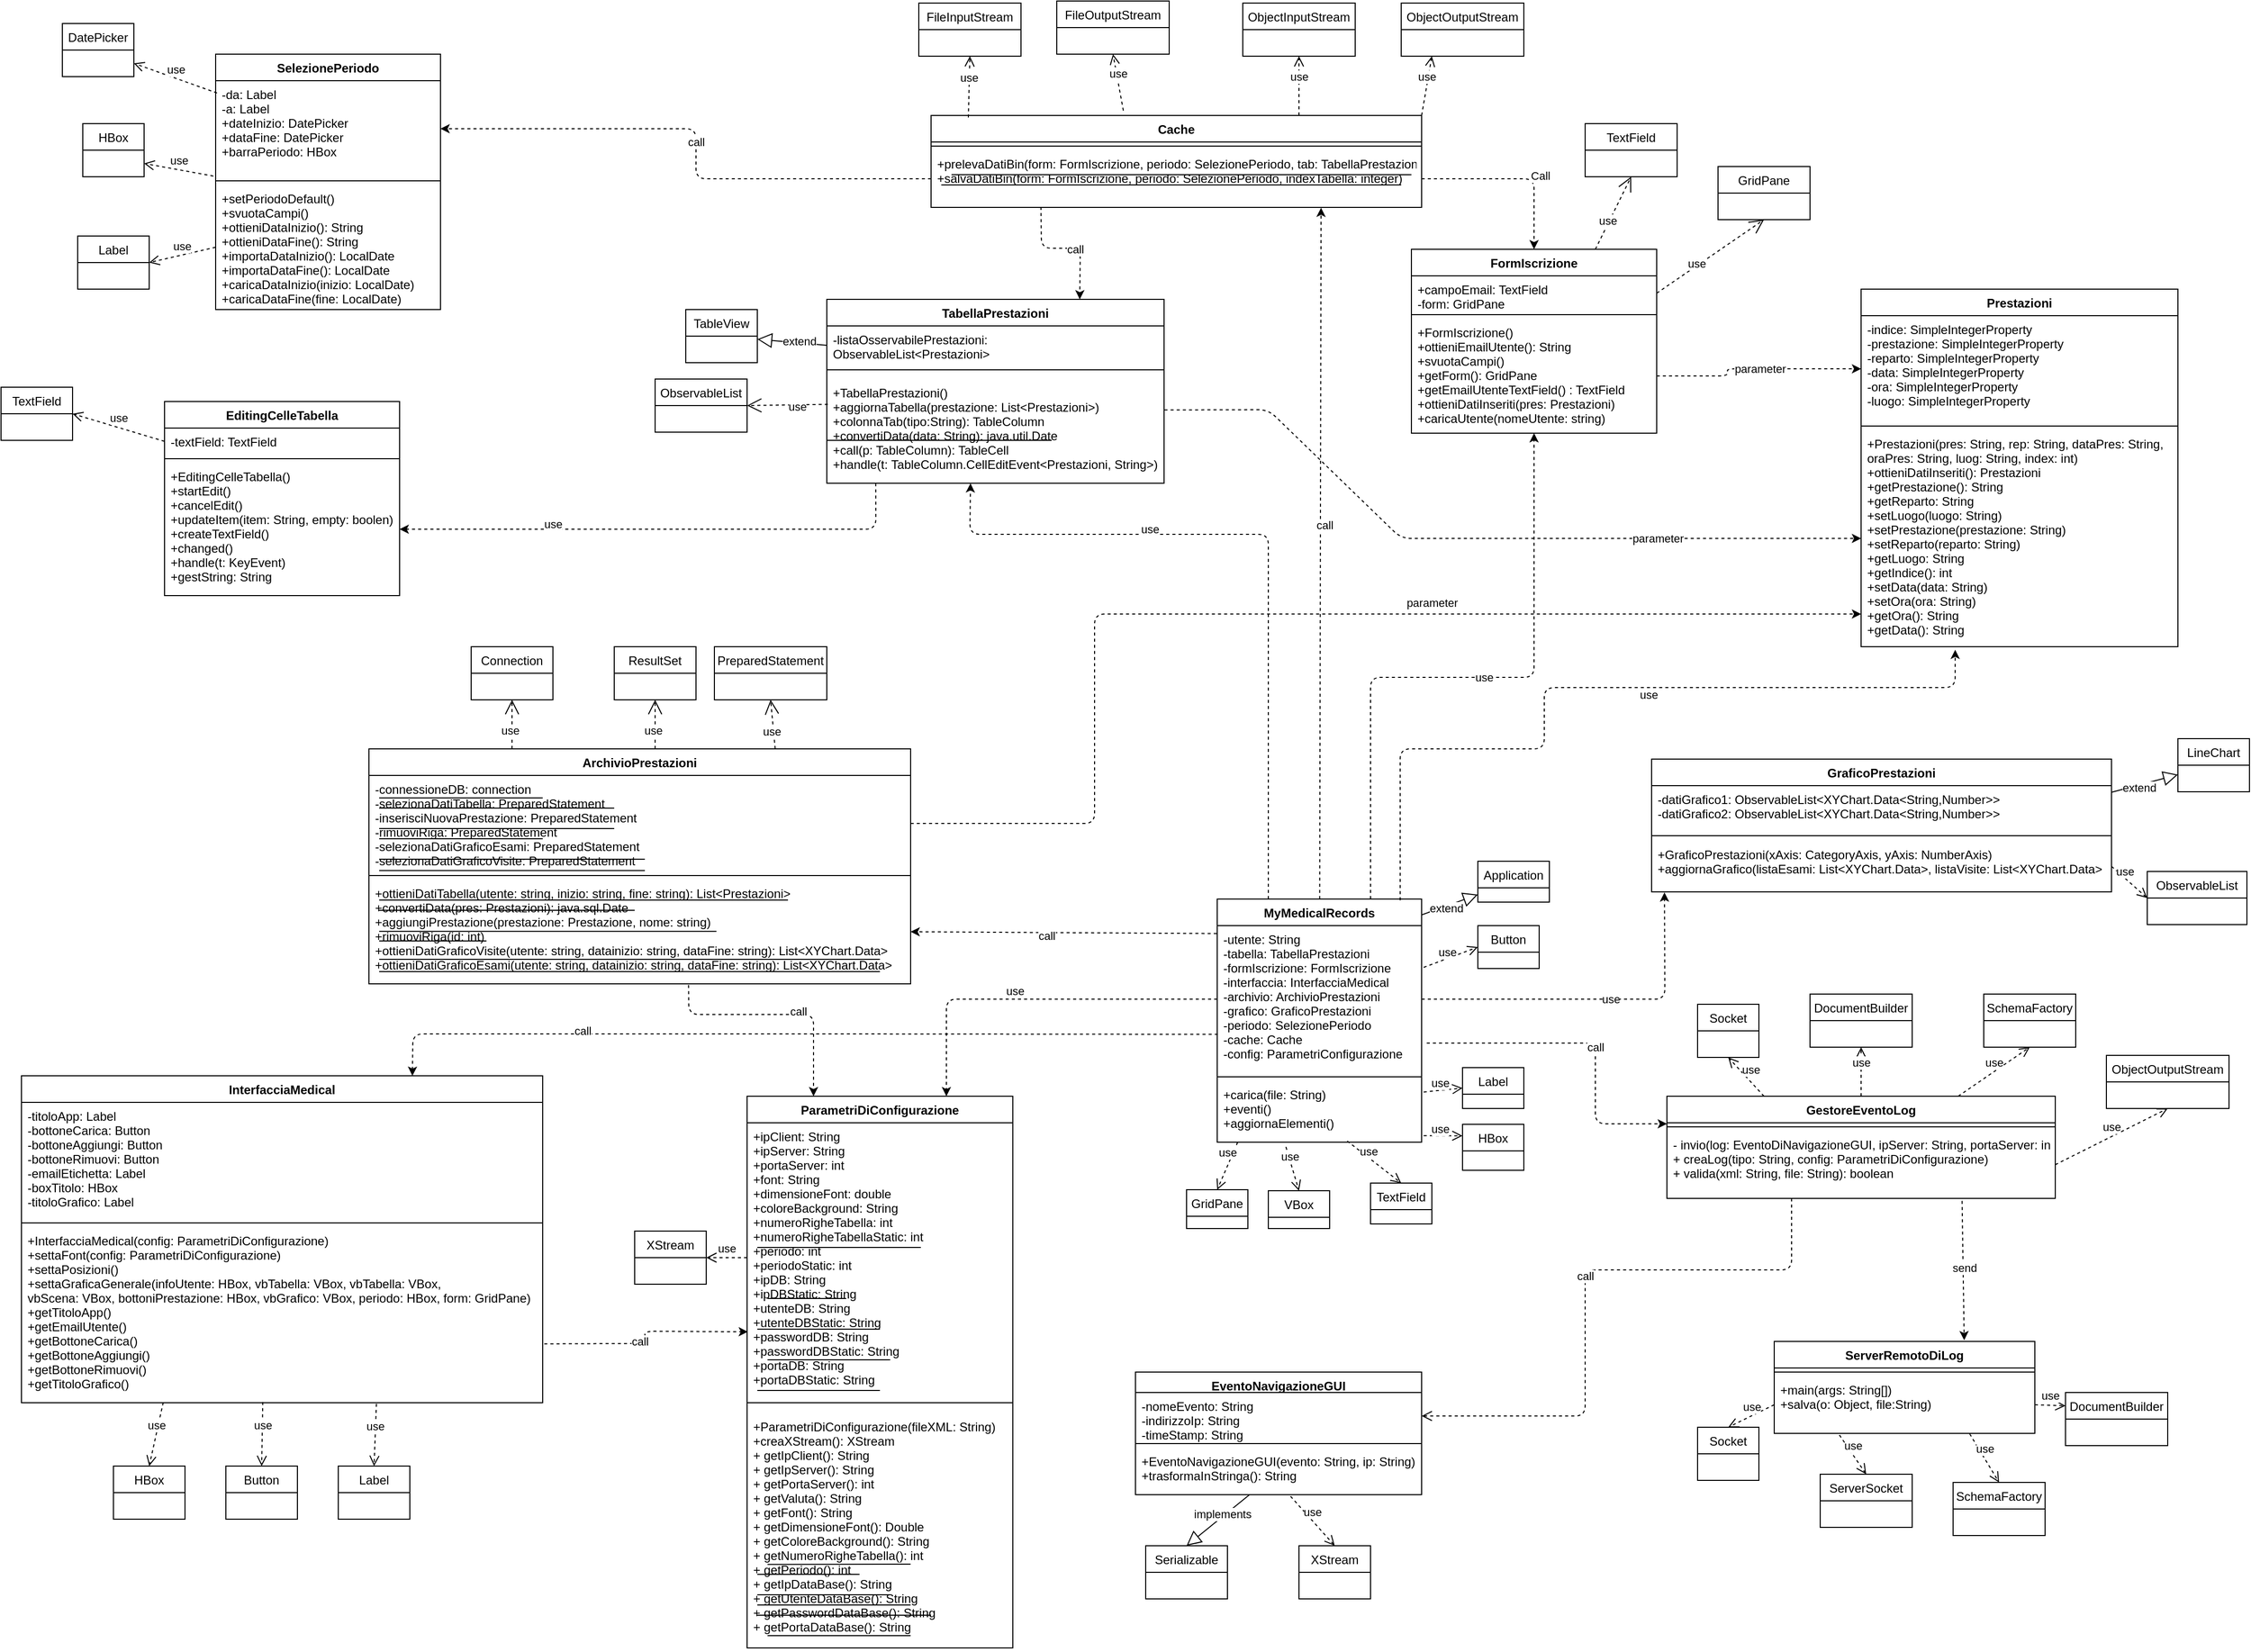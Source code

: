 <mxfile version="13.7.9" type="device"><diagram id="CvpE93ooXNMFi8Ysl20s" name="Page-1"><mxGraphModel dx="1993" dy="803" grid="1" gridSize="10" guides="1" tooltips="1" connect="1" arrows="1" fold="1" page="1" pageScale="1" pageWidth="827" pageHeight="1169" math="0" shadow="0"><root><mxCell id="0"/><mxCell id="1" parent="0"/><mxCell id="Ju9m9XX5FlFsuAtWLjUu-1" value="Cache" style="swimlane;fontStyle=1;align=center;verticalAlign=top;childLayout=stackLayout;horizontal=1;startSize=26;horizontalStack=0;resizeParent=1;resizeParentMax=0;resizeLast=0;collapsible=1;marginBottom=0;" vertex="1" parent="1"><mxGeometry x="1160" y="342" width="480" height="90" as="geometry"><mxRectangle x="1160" y="342" width="70" height="26" as="alternateBounds"/></mxGeometry></mxCell><mxCell id="Ju9m9XX5FlFsuAtWLjUu-2" value="" style="line;strokeWidth=1;fillColor=none;align=left;verticalAlign=middle;spacingTop=-1;spacingLeft=3;spacingRight=3;rotatable=0;labelPosition=right;points=[];portConstraint=eastwest;" vertex="1" parent="Ju9m9XX5FlFsuAtWLjUu-1"><mxGeometry y="26" width="480" height="8" as="geometry"/></mxCell><mxCell id="Ju9m9XX5FlFsuAtWLjUu-181" value="" style="endArrow=none;html=1;" edge="1" parent="Ju9m9XX5FlFsuAtWLjUu-1"><mxGeometry width="50" height="50" relative="1" as="geometry"><mxPoint x="20" y="58.0" as="sourcePoint"/><mxPoint x="470" y="58.0" as="targetPoint"/></mxGeometry></mxCell><mxCell id="Ju9m9XX5FlFsuAtWLjUu-3" value="+prelevaDatiBin(form: FormIscrizione, periodo: SelezionePeriodo, tab: TabellaPrestazioni)&#10;+salvaDatiBin(form: FormIscrizione, periodo: SelezionePeriodo, indexTabella: integer)&#10;" style="text;strokeColor=none;fillColor=none;align=left;verticalAlign=top;spacingLeft=4;spacingRight=4;overflow=hidden;rotatable=0;points=[[0,0.5],[1,0.5]];portConstraint=eastwest;" vertex="1" parent="Ju9m9XX5FlFsuAtWLjUu-1"><mxGeometry y="34" width="480" height="56" as="geometry"/></mxCell><mxCell id="Ju9m9XX5FlFsuAtWLjUu-180" value="" style="endArrow=none;html=1;" edge="1" parent="Ju9m9XX5FlFsuAtWLjUu-1"><mxGeometry width="50" height="50" relative="1" as="geometry"><mxPoint x="10" y="68" as="sourcePoint"/><mxPoint x="460" y="68" as="targetPoint"/></mxGeometry></mxCell><mxCell id="Ju9m9XX5FlFsuAtWLjUu-4" value="TabellaPrestazioni" style="swimlane;fontStyle=1;align=center;verticalAlign=top;childLayout=stackLayout;horizontal=1;startSize=26;horizontalStack=0;resizeParent=1;resizeParentMax=0;resizeLast=0;collapsible=1;marginBottom=0;" vertex="1" parent="1"><mxGeometry x="1058" y="522" width="330" height="180" as="geometry"/></mxCell><mxCell id="Ju9m9XX5FlFsuAtWLjUu-5" value="-listaOsservabilePrestazioni: &#10;ObservableList&lt;Prestazioni&gt;" style="text;strokeColor=none;fillColor=none;align=left;verticalAlign=top;spacingLeft=4;spacingRight=4;overflow=hidden;rotatable=0;points=[[0,0.5],[1,0.5]];portConstraint=eastwest;" vertex="1" parent="Ju9m9XX5FlFsuAtWLjUu-4"><mxGeometry y="26" width="330" height="34" as="geometry"/></mxCell><mxCell id="Ju9m9XX5FlFsuAtWLjUu-6" value="" style="line;strokeWidth=1;fillColor=none;align=left;verticalAlign=middle;spacingTop=-1;spacingLeft=3;spacingRight=3;rotatable=0;labelPosition=right;points=[];portConstraint=eastwest;" vertex="1" parent="Ju9m9XX5FlFsuAtWLjUu-4"><mxGeometry y="60" width="330" height="18" as="geometry"/></mxCell><mxCell id="Ju9m9XX5FlFsuAtWLjUu-7" value="+TabellaPrestazioni()&#10;+aggiornaTabella(prestazione: List&lt;Prestazioni&gt;)&#10;+colonnaTab(tipo:String): TableColumn&#10;+convertiData(data: String): java.util.Date&#10;+call(p: TableColumn): TableCell&#10;+handle(t: TableColumn.CellEditEvent&lt;Prestazioni, String&gt;)&#10;" style="text;strokeColor=none;fillColor=none;align=left;verticalAlign=top;spacingLeft=4;spacingRight=4;overflow=hidden;rotatable=0;points=[[0,0.5],[1,0.5]];portConstraint=eastwest;" vertex="1" parent="Ju9m9XX5FlFsuAtWLjUu-4"><mxGeometry y="78" width="330" height="102" as="geometry"/></mxCell><mxCell id="Ju9m9XX5FlFsuAtWLjUu-195" value="" style="endArrow=none;html=1;" edge="1" parent="Ju9m9XX5FlFsuAtWLjUu-4"><mxGeometry width="50" height="50" relative="1" as="geometry"><mxPoint y="138" as="sourcePoint"/><mxPoint x="220" y="138" as="targetPoint"/></mxGeometry></mxCell><mxCell id="Ju9m9XX5FlFsuAtWLjUu-8" value="" style="endArrow=classic;html=1;dashed=1;entryX=0.795;entryY=1.006;entryDx=0;entryDy=0;entryPerimeter=0;" edge="1" parent="1" source="Ju9m9XX5FlFsuAtWLjUu-120" target="Ju9m9XX5FlFsuAtWLjUu-3"><mxGeometry width="50" height="50" relative="1" as="geometry"><mxPoint x="1390" y="572" as="sourcePoint"/><mxPoint x="1440" y="522" as="targetPoint"/></mxGeometry></mxCell><mxCell id="Ju9m9XX5FlFsuAtWLjUu-9" value="call" style="edgeLabel;html=1;align=center;verticalAlign=middle;resizable=0;points=[];" vertex="1" connectable="0" parent="Ju9m9XX5FlFsuAtWLjUu-8"><mxGeometry x="0.195" y="-14" relative="1" as="geometry"><mxPoint x="-10.45" y="38.01" as="offset"/></mxGeometry></mxCell><mxCell id="Ju9m9XX5FlFsuAtWLjUu-10" value="use" style="html=1;verticalAlign=bottom;endArrow=open;dashed=1;endSize=8;exitX=0.076;exitY=0.022;exitDx=0;exitDy=0;entryX=0.5;entryY=1;entryDx=0;entryDy=0;exitPerimeter=0;" edge="1" parent="1" source="Ju9m9XX5FlFsuAtWLjUu-1" target="Ju9m9XX5FlFsuAtWLjUu-41"><mxGeometry relative="1" as="geometry"><mxPoint x="1440" y="482" as="sourcePoint"/><mxPoint x="1170" y="252" as="targetPoint"/></mxGeometry></mxCell><mxCell id="Ju9m9XX5FlFsuAtWLjUu-11" value="use" style="html=1;verticalAlign=bottom;endArrow=open;dashed=1;endSize=8;exitX=0.392;exitY=-0.052;exitDx=0;exitDy=0;entryX=0.5;entryY=1;entryDx=0;entryDy=0;exitPerimeter=0;" edge="1" parent="1" source="Ju9m9XX5FlFsuAtWLjUu-1" target="Ju9m9XX5FlFsuAtWLjUu-39"><mxGeometry relative="1" as="geometry"><mxPoint x="1270.32" y="365.68" as="sourcePoint"/><mxPoint x="1180" y="262" as="targetPoint"/></mxGeometry></mxCell><mxCell id="Ju9m9XX5FlFsuAtWLjUu-12" value="use" style="html=1;verticalAlign=bottom;endArrow=open;dashed=1;endSize=8;exitX=0.75;exitY=0;exitDx=0;exitDy=0;entryX=0.5;entryY=1;entryDx=0;entryDy=0;" edge="1" parent="1" source="Ju9m9XX5FlFsuAtWLjUu-1" target="Ju9m9XX5FlFsuAtWLjUu-40"><mxGeometry relative="1" as="geometry"><mxPoint x="1280.32" y="375.68" as="sourcePoint"/><mxPoint x="1190" y="272" as="targetPoint"/></mxGeometry></mxCell><mxCell id="Ju9m9XX5FlFsuAtWLjUu-13" value="use" style="html=1;verticalAlign=bottom;endArrow=open;dashed=1;endSize=8;exitX=1;exitY=0;exitDx=0;exitDy=0;entryX=0.25;entryY=1;entryDx=0;entryDy=0;" edge="1" parent="1" source="Ju9m9XX5FlFsuAtWLjUu-1" target="Ju9m9XX5FlFsuAtWLjUu-42"><mxGeometry relative="1" as="geometry"><mxPoint x="1290.32" y="385.68" as="sourcePoint"/><mxPoint x="1200" y="282" as="targetPoint"/></mxGeometry></mxCell><mxCell id="Ju9m9XX5FlFsuAtWLjUu-14" value="Prestazioni" style="swimlane;fontStyle=1;align=center;verticalAlign=top;childLayout=stackLayout;horizontal=1;startSize=26;horizontalStack=0;resizeParent=1;resizeParentMax=0;resizeLast=0;collapsible=1;marginBottom=0;" vertex="1" parent="1"><mxGeometry x="2070" y="512" width="310" height="350" as="geometry"/></mxCell><mxCell id="Ju9m9XX5FlFsuAtWLjUu-15" value="-indice: SimpleIntegerProperty&#10;-prestazione: SimpleIntegerProperty&#10;-reparto: SimpleIntegerProperty&#10;-data: SimpleIntegerProperty&#10;-ora: SimpleIntegerProperty&#10;-luogo: SimpleIntegerProperty" style="text;strokeColor=none;fillColor=none;align=left;verticalAlign=top;spacingLeft=4;spacingRight=4;overflow=hidden;rotatable=0;points=[[0,0.5],[1,0.5]];portConstraint=eastwest;" vertex="1" parent="Ju9m9XX5FlFsuAtWLjUu-14"><mxGeometry y="26" width="310" height="104" as="geometry"/></mxCell><mxCell id="Ju9m9XX5FlFsuAtWLjUu-16" value="" style="line;strokeWidth=1;fillColor=none;align=left;verticalAlign=middle;spacingTop=-1;spacingLeft=3;spacingRight=3;rotatable=0;labelPosition=right;points=[];portConstraint=eastwest;" vertex="1" parent="Ju9m9XX5FlFsuAtWLjUu-14"><mxGeometry y="130" width="310" height="8" as="geometry"/></mxCell><mxCell id="Ju9m9XX5FlFsuAtWLjUu-17" value="+Prestazioni(pres: String, rep: String, dataPres: String, &#10;oraPres: String, luog: String, index: int) &#10;+ottieniDatiInseriti(): Prestazioni&#10;+getPrestazione(): String&#10;+getReparto: String&#10;+setLuogo(luogo: String)&#10;+setPrestazione(prestazione: String)&#10;+setReparto(reparto: String)&#10;+getLuogo: String&#10;+getIndice(): int&#10;+setData(data: String)&#10;+setOra(ora: String)&#10;+getOra(): String&#10;+getData(): String" style="text;strokeColor=none;fillColor=none;align=left;verticalAlign=top;spacingLeft=4;spacingRight=4;overflow=hidden;rotatable=0;points=[[0,0.5],[1,0.5]];portConstraint=eastwest;" vertex="1" parent="Ju9m9XX5FlFsuAtWLjUu-14"><mxGeometry y="138" width="310" height="212" as="geometry"/></mxCell><mxCell id="Ju9m9XX5FlFsuAtWLjUu-18" value="" style="endArrow=classic;html=1;dashed=1;exitX=0;exitY=0.5;exitDx=0;exitDy=0;entryX=1;entryY=0.5;entryDx=0;entryDy=0;" edge="1" parent="1" source="Ju9m9XX5FlFsuAtWLjUu-3" target="Ju9m9XX5FlFsuAtWLjUu-33"><mxGeometry width="50" height="50" relative="1" as="geometry"><mxPoint x="1410" y="674" as="sourcePoint"/><mxPoint x="1410" y="442.0" as="targetPoint"/><Array as="points"><mxPoint x="930" y="404"/><mxPoint x="930" y="355"/></Array></mxGeometry></mxCell><mxCell id="Ju9m9XX5FlFsuAtWLjUu-19" value="call" style="edgeLabel;html=1;align=center;verticalAlign=middle;resizable=0;points=[];" vertex="1" connectable="0" parent="Ju9m9XX5FlFsuAtWLjUu-18"><mxGeometry x="0.195" y="-14" relative="1" as="geometry"><mxPoint x="37" y="27" as="offset"/></mxGeometry></mxCell><mxCell id="Ju9m9XX5FlFsuAtWLjUu-20" value="" style="endArrow=classic;html=1;dashed=1;exitX=1;exitY=0.5;exitDx=0;exitDy=0;entryX=0.5;entryY=0;entryDx=0;entryDy=0;" edge="1" parent="1" source="Ju9m9XX5FlFsuAtWLjUu-3" target="Ju9m9XX5FlFsuAtWLjUu-54"><mxGeometry width="50" height="50" relative="1" as="geometry"><mxPoint x="1420" y="684" as="sourcePoint"/><mxPoint x="1420" y="452.0" as="targetPoint"/><Array as="points"><mxPoint x="1750" y="404"/></Array></mxGeometry></mxCell><mxCell id="Ju9m9XX5FlFsuAtWLjUu-21" value="Call" style="edgeLabel;html=1;align=center;verticalAlign=middle;resizable=0;points=[];" vertex="1" connectable="0" parent="Ju9m9XX5FlFsuAtWLjUu-20"><mxGeometry x="0.195" y="-14" relative="1" as="geometry"><mxPoint x="8.37" y="-17.49" as="offset"/></mxGeometry></mxCell><mxCell id="Ju9m9XX5FlFsuAtWLjUu-22" value="" style="endArrow=classic;html=1;dashed=1;exitX=1.001;exitY=0.297;exitDx=0;exitDy=0;entryX=0;entryY=0.5;entryDx=0;entryDy=0;exitPerimeter=0;" edge="1" parent="1" source="Ju9m9XX5FlFsuAtWLjUu-7" target="Ju9m9XX5FlFsuAtWLjUu-17"><mxGeometry width="50" height="50" relative="1" as="geometry"><mxPoint x="1417.864" y="852" as="sourcePoint"/><mxPoint x="1410.503" y="442" as="targetPoint"/><Array as="points"><mxPoint x="1490" y="630"/><mxPoint x="1620" y="756"/></Array></mxGeometry></mxCell><mxCell id="Ju9m9XX5FlFsuAtWLjUu-23" value="parameter" style="edgeLabel;html=1;align=center;verticalAlign=middle;resizable=0;points=[];" vertex="1" connectable="0" parent="Ju9m9XX5FlFsuAtWLjUu-22"><mxGeometry x="0.195" y="-14" relative="1" as="geometry"><mxPoint x="95.42" y="-14" as="offset"/></mxGeometry></mxCell><mxCell id="Ju9m9XX5FlFsuAtWLjUu-24" value="" style="endArrow=classic;html=1;dashed=1;exitX=0.25;exitY=0;exitDx=0;exitDy=0;entryX=0.426;entryY=1.001;entryDx=0;entryDy=0;entryPerimeter=0;" edge="1" parent="1" source="Ju9m9XX5FlFsuAtWLjUu-120" target="Ju9m9XX5FlFsuAtWLjUu-7"><mxGeometry width="50" height="50" relative="1" as="geometry"><mxPoint x="1427.864" y="862" as="sourcePoint"/><mxPoint x="1420.503" y="452" as="targetPoint"/><Array as="points"><mxPoint x="1490" y="752"/><mxPoint x="1198" y="752"/></Array></mxGeometry></mxCell><mxCell id="Ju9m9XX5FlFsuAtWLjUu-25" value="use" style="edgeLabel;html=1;align=center;verticalAlign=middle;resizable=0;points=[];" vertex="1" connectable="0" parent="Ju9m9XX5FlFsuAtWLjUu-24"><mxGeometry x="0.195" y="-14" relative="1" as="geometry"><mxPoint x="-55.86" y="9" as="offset"/></mxGeometry></mxCell><mxCell id="Ju9m9XX5FlFsuAtWLjUu-26" value="" style="endArrow=classic;html=1;dashed=1;exitX=0.75;exitY=0;exitDx=0;exitDy=0;" edge="1" parent="1" source="Ju9m9XX5FlFsuAtWLjUu-120" target="Ju9m9XX5FlFsuAtWLjUu-57"><mxGeometry width="50" height="50" relative="1" as="geometry"><mxPoint x="1320" y="911.5" as="sourcePoint"/><mxPoint x="1132.12" y="668.98" as="targetPoint"/><Array as="points"><mxPoint x="1590" y="892"/><mxPoint x="1750" y="892"/></Array></mxGeometry></mxCell><mxCell id="Ju9m9XX5FlFsuAtWLjUu-27" value="use" style="edgeLabel;html=1;align=center;verticalAlign=middle;resizable=0;points=[];" vertex="1" connectable="0" parent="Ju9m9XX5FlFsuAtWLjUu-26"><mxGeometry x="0.195" y="-14" relative="1" as="geometry"><mxPoint x="-40.5" y="-14" as="offset"/></mxGeometry></mxCell><mxCell id="Ju9m9XX5FlFsuAtWLjUu-28" value="" style="endArrow=block;endFill=0;endSize=12;html=1;exitX=0;exitY=0.25;exitDx=0;exitDy=0;" edge="1" parent="1" source="Ju9m9XX5FlFsuAtWLjUu-4" target="Ju9m9XX5FlFsuAtWLjUu-61"><mxGeometry width="160" relative="1" as="geometry"><mxPoint x="920" y="452" as="sourcePoint"/><mxPoint x="1000" y="512" as="targetPoint"/></mxGeometry></mxCell><mxCell id="Ju9m9XX5FlFsuAtWLjUu-29" value="extend" style="edgeLabel;html=1;align=center;verticalAlign=middle;resizable=0;points=[];" vertex="1" connectable="0" parent="Ju9m9XX5FlFsuAtWLjUu-28"><mxGeometry x="-0.178" y="-2" relative="1" as="geometry"><mxPoint as="offset"/></mxGeometry></mxCell><mxCell id="Ju9m9XX5FlFsuAtWLjUu-30" value="" style="endArrow=open;endFill=1;endSize=12;html=1;exitX=0.003;exitY=0.243;exitDx=0;exitDy=0;exitPerimeter=0;entryX=1;entryY=0.5;entryDx=0;entryDy=0;dashed=1;" edge="1" parent="1" source="Ju9m9XX5FlFsuAtWLjUu-7" target="Ju9m9XX5FlFsuAtWLjUu-60"><mxGeometry width="160" relative="1" as="geometry"><mxPoint x="910" y="662" as="sourcePoint"/><mxPoint x="1070" y="662" as="targetPoint"/></mxGeometry></mxCell><mxCell id="Ju9m9XX5FlFsuAtWLjUu-31" value="use" style="edgeLabel;html=1;align=center;verticalAlign=middle;resizable=0;points=[];" vertex="1" connectable="0" parent="Ju9m9XX5FlFsuAtWLjUu-30"><mxGeometry x="-0.246" y="2" relative="1" as="geometry"><mxPoint as="offset"/></mxGeometry></mxCell><mxCell id="Ju9m9XX5FlFsuAtWLjUu-32" value="SelezionePeriodo" style="swimlane;fontStyle=1;align=center;verticalAlign=top;childLayout=stackLayout;horizontal=1;startSize=26;horizontalStack=0;resizeParent=1;resizeParentMax=0;resizeLast=0;collapsible=1;marginBottom=0;" vertex="1" parent="1"><mxGeometry x="460" y="282" width="220" height="250" as="geometry"/></mxCell><mxCell id="Ju9m9XX5FlFsuAtWLjUu-33" value="-da: Label&#10;-a: Label&#10;+dateInizio: DatePicker&#10;+dataFine: DatePicker&#10;+barraPeriodo: HBox" style="text;strokeColor=none;fillColor=none;align=left;verticalAlign=top;spacingLeft=4;spacingRight=4;overflow=hidden;rotatable=0;points=[[0,0.5],[1,0.5]];portConstraint=eastwest;" vertex="1" parent="Ju9m9XX5FlFsuAtWLjUu-32"><mxGeometry y="26" width="220" height="94" as="geometry"/></mxCell><mxCell id="Ju9m9XX5FlFsuAtWLjUu-34" value="" style="line;strokeWidth=1;fillColor=none;align=left;verticalAlign=middle;spacingTop=-1;spacingLeft=3;spacingRight=3;rotatable=0;labelPosition=right;points=[];portConstraint=eastwest;" vertex="1" parent="Ju9m9XX5FlFsuAtWLjUu-32"><mxGeometry y="120" width="220" height="8" as="geometry"/></mxCell><mxCell id="Ju9m9XX5FlFsuAtWLjUu-35" value="+setPeriodoDefault()&#10;+svuotaCampi()&#10;+ottieniDataInizio(): String&#10;+ottieniDataFine(): String&#10;+importaDataInizio(): LocalDate&#10;+importaDataFine(): LocalDate&#10;+caricaDataInizio(inizio: LocalDate)&#10;+caricaDataFine(fine: LocalDate)" style="text;strokeColor=none;fillColor=none;align=left;verticalAlign=top;spacingLeft=4;spacingRight=4;overflow=hidden;rotatable=0;points=[[0,0.5],[1,0.5]];portConstraint=eastwest;" vertex="1" parent="Ju9m9XX5FlFsuAtWLjUu-32"><mxGeometry y="128" width="220" height="122" as="geometry"/></mxCell><mxCell id="Ju9m9XX5FlFsuAtWLjUu-36" value="DatePicker" style="swimlane;fontStyle=0;childLayout=stackLayout;horizontal=1;startSize=26;fillColor=none;horizontalStack=0;resizeParent=1;resizeParentMax=0;resizeLast=0;collapsible=1;marginBottom=0;" vertex="1" parent="1"><mxGeometry x="310" y="252" width="70" height="52" as="geometry"/></mxCell><mxCell id="Ju9m9XX5FlFsuAtWLjUu-37" value="TextField" style="swimlane;fontStyle=0;childLayout=stackLayout;horizontal=1;startSize=26;fillColor=none;horizontalStack=0;resizeParent=1;resizeParentMax=0;resizeLast=0;collapsible=1;marginBottom=0;" vertex="1" parent="1"><mxGeometry x="1800" y="350" width="90" height="52" as="geometry"/></mxCell><mxCell id="Ju9m9XX5FlFsuAtWLjUu-38" value="GridPane" style="swimlane;fontStyle=0;childLayout=stackLayout;horizontal=1;startSize=26;fillColor=none;horizontalStack=0;resizeParent=1;resizeParentMax=0;resizeLast=0;collapsible=1;marginBottom=0;" vertex="1" parent="1"><mxGeometry x="1930" y="392" width="90" height="52" as="geometry"/></mxCell><mxCell id="Ju9m9XX5FlFsuAtWLjUu-39" value="FileOutputStream" style="swimlane;fontStyle=0;childLayout=stackLayout;horizontal=1;startSize=26;fillColor=none;horizontalStack=0;resizeParent=1;resizeParentMax=0;resizeLast=0;collapsible=1;marginBottom=0;" vertex="1" parent="1"><mxGeometry x="1283" y="230" width="110" height="52" as="geometry"/></mxCell><mxCell id="Ju9m9XX5FlFsuAtWLjUu-40" value="ObjectInputStream" style="swimlane;fontStyle=0;childLayout=stackLayout;horizontal=1;startSize=26;fillColor=none;horizontalStack=0;resizeParent=1;resizeParentMax=0;resizeLast=0;collapsible=1;marginBottom=0;" vertex="1" parent="1"><mxGeometry x="1465" y="232" width="110" height="52" as="geometry"/></mxCell><mxCell id="Ju9m9XX5FlFsuAtWLjUu-41" value="FileInputStream" style="swimlane;fontStyle=0;childLayout=stackLayout;horizontal=1;startSize=26;fillColor=none;horizontalStack=0;resizeParent=1;resizeParentMax=0;resizeLast=0;collapsible=1;marginBottom=0;" vertex="1" parent="1"><mxGeometry x="1148" y="232" width="100" height="52" as="geometry"/></mxCell><mxCell id="Ju9m9XX5FlFsuAtWLjUu-42" value="ObjectOutputStream" style="swimlane;fontStyle=0;childLayout=stackLayout;horizontal=1;startSize=26;fillColor=none;horizontalStack=0;resizeParent=1;resizeParentMax=0;resizeLast=0;collapsible=1;marginBottom=0;" vertex="1" parent="1"><mxGeometry x="1620" y="232" width="120" height="52" as="geometry"/></mxCell><mxCell id="Ju9m9XX5FlFsuAtWLjUu-43" value="ArchivioPrestazioni" style="swimlane;fontStyle=1;align=center;verticalAlign=top;childLayout=stackLayout;horizontal=1;startSize=26;horizontalStack=0;resizeParent=1;resizeParentMax=0;resizeLast=0;collapsible=1;marginBottom=0;" vertex="1" parent="1"><mxGeometry x="610" y="962" width="530" height="230" as="geometry"/></mxCell><mxCell id="Ju9m9XX5FlFsuAtWLjUu-200" value="" style="endArrow=none;html=1;" edge="1" parent="Ju9m9XX5FlFsuAtWLjUu-43"><mxGeometry width="50" height="50" relative="1" as="geometry"><mxPoint x="10" y="58" as="sourcePoint"/><mxPoint x="240" y="58" as="targetPoint"/></mxGeometry></mxCell><mxCell id="Ju9m9XX5FlFsuAtWLjUu-201" value="" style="endArrow=none;html=1;" edge="1" parent="Ju9m9XX5FlFsuAtWLjUu-43"><mxGeometry width="50" height="50" relative="1" as="geometry"><mxPoint x="10" y="48" as="sourcePoint"/><mxPoint x="170" y="48" as="targetPoint"/></mxGeometry></mxCell><mxCell id="Ju9m9XX5FlFsuAtWLjUu-44" value="-connessioneDB: connection&#10;-selezionaDatiTabella: PreparedStatement&#10;-inserisciNuovaPrestazione: PreparedStatement&#10;-rimuoviRiga: PreparedStatement&#10;-selezionaDatiGraficoEsami: PreparedStatement&#10;-selezionaDatiGraficoVisite: PreparedStatement" style="text;strokeColor=none;fillColor=none;align=left;verticalAlign=top;spacingLeft=4;spacingRight=4;overflow=hidden;rotatable=0;points=[[0,0.5],[1,0.5]];portConstraint=eastwest;" vertex="1" parent="Ju9m9XX5FlFsuAtWLjUu-43"><mxGeometry y="26" width="530" height="94" as="geometry"/></mxCell><mxCell id="Ju9m9XX5FlFsuAtWLjUu-196" value="" style="endArrow=none;html=1;" edge="1" parent="Ju9m9XX5FlFsuAtWLjUu-43"><mxGeometry width="50" height="50" relative="1" as="geometry"><mxPoint x="10" y="119.17" as="sourcePoint"/><mxPoint x="270" y="119.17" as="targetPoint"/></mxGeometry></mxCell><mxCell id="Ju9m9XX5FlFsuAtWLjUu-197" value="" style="endArrow=none;html=1;" edge="1" parent="Ju9m9XX5FlFsuAtWLjUu-43"><mxGeometry width="50" height="50" relative="1" as="geometry"><mxPoint x="10" y="78" as="sourcePoint"/><mxPoint x="240" y="78" as="targetPoint"/></mxGeometry></mxCell><mxCell id="Ju9m9XX5FlFsuAtWLjUu-198" value="" style="endArrow=none;html=1;" edge="1" parent="Ju9m9XX5FlFsuAtWLjUu-43"><mxGeometry width="50" height="50" relative="1" as="geometry"><mxPoint x="10" y="108" as="sourcePoint"/><mxPoint x="270" y="108" as="targetPoint"/></mxGeometry></mxCell><mxCell id="Ju9m9XX5FlFsuAtWLjUu-202" value="" style="endArrow=none;html=1;" edge="1" parent="Ju9m9XX5FlFsuAtWLjUu-43"><mxGeometry width="50" height="50" relative="1" as="geometry"><mxPoint x="10" y="88" as="sourcePoint"/><mxPoint x="170" y="88" as="targetPoint"/></mxGeometry></mxCell><mxCell id="Ju9m9XX5FlFsuAtWLjUu-45" value="" style="line;strokeWidth=1;fillColor=none;align=left;verticalAlign=middle;spacingTop=-1;spacingLeft=3;spacingRight=3;rotatable=0;labelPosition=right;points=[];portConstraint=eastwest;" vertex="1" parent="Ju9m9XX5FlFsuAtWLjUu-43"><mxGeometry y="120" width="530" height="8" as="geometry"/></mxCell><mxCell id="Ju9m9XX5FlFsuAtWLjUu-205" value="" style="endArrow=none;html=1;" edge="1" parent="Ju9m9XX5FlFsuAtWLjUu-43"><mxGeometry width="50" height="50" relative="1" as="geometry"><mxPoint x="10" y="148" as="sourcePoint"/><mxPoint x="410" y="148" as="targetPoint"/></mxGeometry></mxCell><mxCell id="Ju9m9XX5FlFsuAtWLjUu-206" value="" style="endArrow=none;html=1;" edge="1" parent="Ju9m9XX5FlFsuAtWLjUu-43"><mxGeometry width="50" height="50" relative="1" as="geometry"><mxPoint x="10" y="158" as="sourcePoint"/><mxPoint x="260" y="158" as="targetPoint"/></mxGeometry></mxCell><mxCell id="Ju9m9XX5FlFsuAtWLjUu-207" value="" style="endArrow=none;html=1;" edge="1" parent="Ju9m9XX5FlFsuAtWLjUu-43"><mxGeometry width="50" height="50" relative="1" as="geometry"><mxPoint x="10" y="178.58" as="sourcePoint"/><mxPoint x="340" y="178.58" as="targetPoint"/></mxGeometry></mxCell><mxCell id="Ju9m9XX5FlFsuAtWLjUu-46" value="+ottieniDatiTabella(utente: string, inizio: string, fine: string): List&lt;Prestazioni&gt;&#10;+convertiData(pres: Prestazioni): java.sql.Date&#10;+aggiungiPrestazione(prestazione: Prestazione, nome: string)&#10;+rimuoviRiga(id: int)&#10;+ottieniDatiGraficoVisite(utente: string, datainizio: string, dataFine: string): List&lt;XYChart.Data&gt;&#10;+ottieniDatiGraficoEsami(utente: string, datainizio: string, dataFine: string): List&lt;XYChart.Data&gt;&#10;" style="text;strokeColor=none;fillColor=none;align=left;verticalAlign=top;spacingLeft=4;spacingRight=4;overflow=hidden;rotatable=0;points=[[0,0.5],[1,0.5]];portConstraint=eastwest;" vertex="1" parent="Ju9m9XX5FlFsuAtWLjUu-43"><mxGeometry y="128" width="530" height="102" as="geometry"/></mxCell><mxCell id="Ju9m9XX5FlFsuAtWLjUu-203" value="" style="endArrow=none;html=1;" edge="1" parent="Ju9m9XX5FlFsuAtWLjUu-43"><mxGeometry width="50" height="50" relative="1" as="geometry"><mxPoint x="10" y="218" as="sourcePoint"/><mxPoint x="500" y="218" as="targetPoint"/></mxGeometry></mxCell><mxCell id="Ju9m9XX5FlFsuAtWLjUu-204" value="" style="endArrow=none;html=1;" edge="1" parent="Ju9m9XX5FlFsuAtWLjUu-43"><mxGeometry width="50" height="50" relative="1" as="geometry"><mxPoint x="10" y="206" as="sourcePoint"/><mxPoint x="500" y="206" as="targetPoint"/></mxGeometry></mxCell><mxCell id="Ju9m9XX5FlFsuAtWLjUu-208" value="" style="endArrow=none;html=1;" edge="1" parent="Ju9m9XX5FlFsuAtWLjUu-43"><mxGeometry width="50" height="50" relative="1" as="geometry"><mxPoint x="10" y="188" as="sourcePoint"/><mxPoint x="115" y="188" as="targetPoint"/></mxGeometry></mxCell><mxCell id="Ju9m9XX5FlFsuAtWLjUu-47" value="" style="endArrow=block;endFill=0;endSize=12;html=1;entryX=0.5;entryY=0;entryDx=0;entryDy=0;" edge="1" parent="1" source="Ju9m9XX5FlFsuAtWLjUu-127" target="Ju9m9XX5FlFsuAtWLjUu-175"><mxGeometry width="160" relative="1" as="geometry"><mxPoint x="1272.39" y="1526.5" as="sourcePoint"/><mxPoint x="1220.0" y="1482" as="targetPoint"/></mxGeometry></mxCell><mxCell id="Ju9m9XX5FlFsuAtWLjUu-48" value="implements" style="edgeLabel;html=1;align=center;verticalAlign=middle;resizable=0;points=[];" vertex="1" connectable="0" parent="Ju9m9XX5FlFsuAtWLjUu-47"><mxGeometry x="-0.178" y="-2" relative="1" as="geometry"><mxPoint as="offset"/></mxGeometry></mxCell><mxCell id="Ju9m9XX5FlFsuAtWLjUu-49" value="use" style="html=1;verticalAlign=bottom;endArrow=open;dashed=1;endSize=8;exitX=0.542;exitY=1.035;exitDx=0;exitDy=0;entryX=0.5;entryY=0;entryDx=0;entryDy=0;exitPerimeter=0;" edge="1" parent="1" source="Ju9m9XX5FlFsuAtWLjUu-127" target="Ju9m9XX5FlFsuAtWLjUu-176"><mxGeometry relative="1" as="geometry"><mxPoint x="1710.0" y="1660" as="sourcePoint"/><mxPoint x="1745.0" y="1572" as="targetPoint"/></mxGeometry></mxCell><mxCell id="Ju9m9XX5FlFsuAtWLjUu-50" value="EditingCelleTabella" style="swimlane;fontStyle=1;align=center;verticalAlign=top;childLayout=stackLayout;horizontal=1;startSize=26;horizontalStack=0;resizeParent=1;resizeParentMax=0;resizeLast=0;collapsible=1;marginBottom=0;" vertex="1" parent="1"><mxGeometry x="410" y="622" width="230" height="190" as="geometry"/></mxCell><mxCell id="Ju9m9XX5FlFsuAtWLjUu-51" value="-textField: TextField" style="text;strokeColor=none;fillColor=none;align=left;verticalAlign=top;spacingLeft=4;spacingRight=4;overflow=hidden;rotatable=0;points=[[0,0.5],[1,0.5]];portConstraint=eastwest;" vertex="1" parent="Ju9m9XX5FlFsuAtWLjUu-50"><mxGeometry y="26" width="230" height="26" as="geometry"/></mxCell><mxCell id="Ju9m9XX5FlFsuAtWLjUu-52" value="" style="line;strokeWidth=1;fillColor=none;align=left;verticalAlign=middle;spacingTop=-1;spacingLeft=3;spacingRight=3;rotatable=0;labelPosition=right;points=[];portConstraint=eastwest;" vertex="1" parent="Ju9m9XX5FlFsuAtWLjUu-50"><mxGeometry y="52" width="230" height="8" as="geometry"/></mxCell><mxCell id="Ju9m9XX5FlFsuAtWLjUu-53" value="+EditingCelleTabella()&#10;+startEdit()&#10;+cancelEdit()&#10;+updateItem(item: String, empty: boolen)&#10;+createTextField()&#10;+changed()&#10;+handle(t: KeyEvent)&#10;+gestString: String&#10;" style="text;strokeColor=none;fillColor=none;align=left;verticalAlign=top;spacingLeft=4;spacingRight=4;overflow=hidden;rotatable=0;points=[[0,0.5],[1,0.5]];portConstraint=eastwest;" vertex="1" parent="Ju9m9XX5FlFsuAtWLjUu-50"><mxGeometry y="60" width="230" height="130" as="geometry"/></mxCell><mxCell id="Ju9m9XX5FlFsuAtWLjUu-54" value="FormIscrizione" style="swimlane;fontStyle=1;align=center;verticalAlign=top;childLayout=stackLayout;horizontal=1;startSize=26;horizontalStack=0;resizeParent=1;resizeParentMax=0;resizeLast=0;collapsible=1;marginBottom=0;" vertex="1" parent="1"><mxGeometry x="1630" y="473" width="240" height="180" as="geometry"/></mxCell><mxCell id="Ju9m9XX5FlFsuAtWLjUu-55" value="+campoEmail: TextField&#10;-form: GridPane&#10;" style="text;strokeColor=none;fillColor=none;align=left;verticalAlign=top;spacingLeft=4;spacingRight=4;overflow=hidden;rotatable=0;points=[[0,0.5],[1,0.5]];portConstraint=eastwest;" vertex="1" parent="Ju9m9XX5FlFsuAtWLjUu-54"><mxGeometry y="26" width="240" height="34" as="geometry"/></mxCell><mxCell id="Ju9m9XX5FlFsuAtWLjUu-56" value="" style="line;strokeWidth=1;fillColor=none;align=left;verticalAlign=middle;spacingTop=-1;spacingLeft=3;spacingRight=3;rotatable=0;labelPosition=right;points=[];portConstraint=eastwest;" vertex="1" parent="Ju9m9XX5FlFsuAtWLjUu-54"><mxGeometry y="60" width="240" height="8" as="geometry"/></mxCell><mxCell id="Ju9m9XX5FlFsuAtWLjUu-57" value="+FormIscrizione()&#10;+ottieniEmailUtente(): String&#10;+svuotaCampi()&#10;+getForm(): GridPane&#10;+getEmailUtenteTextField() : TextField&#10;+ottieniDatiInseriti(pres: Prestazioni)&#10;+caricaUtente(nomeUtente: string)&#10;" style="text;strokeColor=none;fillColor=none;align=left;verticalAlign=top;spacingLeft=4;spacingRight=4;overflow=hidden;rotatable=0;points=[[0,0.5],[1,0.5]];portConstraint=eastwest;" vertex="1" parent="Ju9m9XX5FlFsuAtWLjUu-54"><mxGeometry y="68" width="240" height="112" as="geometry"/></mxCell><mxCell id="Ju9m9XX5FlFsuAtWLjUu-58" value="HBox" style="swimlane;fontStyle=0;childLayout=stackLayout;horizontal=1;startSize=26;fillColor=none;horizontalStack=0;resizeParent=1;resizeParentMax=0;resizeLast=0;collapsible=1;marginBottom=0;" vertex="1" parent="1"><mxGeometry x="330" y="350" width="60" height="52" as="geometry"/></mxCell><mxCell id="Ju9m9XX5FlFsuAtWLjUu-59" value="Label" style="swimlane;fontStyle=0;childLayout=stackLayout;horizontal=1;startSize=26;fillColor=none;horizontalStack=0;resizeParent=1;resizeParentMax=0;resizeLast=0;collapsible=1;marginBottom=0;" vertex="1" parent="1"><mxGeometry x="325" y="460" width="70" height="52" as="geometry"/></mxCell><mxCell id="Ju9m9XX5FlFsuAtWLjUu-60" value="ObservableList" style="swimlane;fontStyle=0;childLayout=stackLayout;horizontal=1;startSize=26;fillColor=none;horizontalStack=0;resizeParent=1;resizeParentMax=0;resizeLast=0;collapsible=1;marginBottom=0;" vertex="1" parent="1"><mxGeometry x="890" y="600" width="90" height="52" as="geometry"/></mxCell><mxCell id="Ju9m9XX5FlFsuAtWLjUu-61" value="TableView" style="swimlane;fontStyle=0;childLayout=stackLayout;horizontal=1;startSize=26;fillColor=none;horizontalStack=0;resizeParent=1;resizeParentMax=0;resizeLast=0;collapsible=1;marginBottom=0;" vertex="1" parent="1"><mxGeometry x="920" y="532" width="70" height="52" as="geometry"/></mxCell><mxCell id="Ju9m9XX5FlFsuAtWLjUu-62" value="ObjectOutputStream" style="swimlane;fontStyle=0;childLayout=stackLayout;horizontal=1;startSize=26;fillColor=none;horizontalStack=0;resizeParent=1;resizeParentMax=0;resizeLast=0;collapsible=1;marginBottom=0;" vertex="1" parent="1"><mxGeometry x="2310" y="1262" width="120" height="52" as="geometry"/></mxCell><mxCell id="Ju9m9XX5FlFsuAtWLjUu-63" value="SchemaFactory" style="swimlane;fontStyle=0;childLayout=stackLayout;horizontal=1;startSize=26;fillColor=none;horizontalStack=0;resizeParent=1;resizeParentMax=0;resizeLast=0;collapsible=1;marginBottom=0;" vertex="1" parent="1"><mxGeometry x="2190" y="1202" width="90" height="52" as="geometry"/></mxCell><mxCell id="Ju9m9XX5FlFsuAtWLjUu-64" value="DocumentBuilder" style="swimlane;fontStyle=0;childLayout=stackLayout;horizontal=1;startSize=26;fillColor=none;horizontalStack=0;resizeParent=1;resizeParentMax=0;resizeLast=0;collapsible=1;marginBottom=0;" vertex="1" parent="1"><mxGeometry x="2020" y="1202" width="100" height="52" as="geometry"/></mxCell><mxCell id="Ju9m9XX5FlFsuAtWLjUu-65" value="GraficoPrestazioni" style="swimlane;fontStyle=1;align=center;verticalAlign=top;childLayout=stackLayout;horizontal=1;startSize=26;horizontalStack=0;resizeParent=1;resizeParentMax=0;resizeLast=0;collapsible=1;marginBottom=0;" vertex="1" parent="1"><mxGeometry x="1865" y="972" width="450" height="130" as="geometry"/></mxCell><mxCell id="Ju9m9XX5FlFsuAtWLjUu-66" value="-datiGrafico1: ObservableList&lt;XYChart.Data&lt;String,Number&gt;&gt;&#10;-datiGrafico2: ObservableList&lt;XYChart.Data&lt;String,Number&gt;&gt;&#10;" style="text;strokeColor=none;fillColor=none;align=left;verticalAlign=top;spacingLeft=4;spacingRight=4;overflow=hidden;rotatable=0;points=[[0,0.5],[1,0.5]];portConstraint=eastwest;" vertex="1" parent="Ju9m9XX5FlFsuAtWLjUu-65"><mxGeometry y="26" width="450" height="44" as="geometry"/></mxCell><mxCell id="Ju9m9XX5FlFsuAtWLjUu-67" value="" style="line;strokeWidth=1;fillColor=none;align=left;verticalAlign=middle;spacingTop=-1;spacingLeft=3;spacingRight=3;rotatable=0;labelPosition=right;points=[];portConstraint=eastwest;" vertex="1" parent="Ju9m9XX5FlFsuAtWLjUu-65"><mxGeometry y="70" width="450" height="10" as="geometry"/></mxCell><mxCell id="Ju9m9XX5FlFsuAtWLjUu-68" value="+GraficoPrestazioni(xAxis: CategoryAxis, yAxis: NumberAxis)&#10;+aggiornaGrafico(listaEsami: List&lt;XYChart.Data&gt;, listaVisite: List&lt;XYChart.Data&gt;&#10;" style="text;strokeColor=none;fillColor=none;align=left;verticalAlign=top;spacingLeft=4;spacingRight=4;overflow=hidden;rotatable=0;points=[[0,0.5],[1,0.5]];portConstraint=eastwest;" vertex="1" parent="Ju9m9XX5FlFsuAtWLjUu-65"><mxGeometry y="80" width="450" height="50" as="geometry"/></mxCell><mxCell id="Ju9m9XX5FlFsuAtWLjUu-69" value="TextField" style="swimlane;fontStyle=0;childLayout=stackLayout;horizontal=1;startSize=26;fillColor=none;horizontalStack=0;resizeParent=1;resizeParentMax=0;resizeLast=0;collapsible=1;marginBottom=0;" vertex="1" parent="1"><mxGeometry x="250" y="608" width="70" height="52" as="geometry"/></mxCell><mxCell id="Ju9m9XX5FlFsuAtWLjUu-70" value="GestoreEventoLog" style="swimlane;fontStyle=1;align=center;verticalAlign=top;childLayout=stackLayout;horizontal=1;startSize=26;horizontalStack=0;resizeParent=1;resizeParentMax=0;resizeLast=0;collapsible=1;marginBottom=0;" vertex="1" parent="1"><mxGeometry x="1880" y="1302" width="380" height="100" as="geometry"/></mxCell><mxCell id="Ju9m9XX5FlFsuAtWLjUu-71" value="" style="line;strokeWidth=1;fillColor=none;align=left;verticalAlign=middle;spacingTop=-1;spacingLeft=3;spacingRight=3;rotatable=0;labelPosition=right;points=[];portConstraint=eastwest;" vertex="1" parent="Ju9m9XX5FlFsuAtWLjUu-70"><mxGeometry y="26" width="380" height="8" as="geometry"/></mxCell><mxCell id="Ju9m9XX5FlFsuAtWLjUu-72" value="- invio(log: EventoDiNavigazioneGUI, ipServer: String, portaServer: int)&#10;+ creaLog(tipo: String, config: ParametriDiConfigurazione)&#10;+ valida(xml: String, file: String): boolean" style="text;strokeColor=none;fillColor=none;align=left;verticalAlign=top;spacingLeft=4;spacingRight=4;overflow=hidden;rotatable=0;points=[[0,0.5],[1,0.5]];portConstraint=eastwest;" vertex="1" parent="Ju9m9XX5FlFsuAtWLjUu-70"><mxGeometry y="34" width="380" height="66" as="geometry"/></mxCell><mxCell id="Ju9m9XX5FlFsuAtWLjUu-73" value="" style="endArrow=classic;html=1;dashed=1;exitX=1.025;exitY=0.799;exitDx=0;exitDy=0;entryX=0;entryY=-0.106;entryDx=0;entryDy=0;entryPerimeter=0;exitPerimeter=0;" edge="1" parent="1" source="Ju9m9XX5FlFsuAtWLjUu-121" target="Ju9m9XX5FlFsuAtWLjUu-72"><mxGeometry width="50" height="50" relative="1" as="geometry"><mxPoint x="1495.816" y="1134" as="sourcePoint"/><mxPoint x="1413.337" y="442" as="targetPoint"/><Array as="points"><mxPoint x="1810" y="1250"/><mxPoint x="1810" y="1329"/></Array></mxGeometry></mxCell><mxCell id="Ju9m9XX5FlFsuAtWLjUu-74" value="call" style="edgeLabel;html=1;align=center;verticalAlign=middle;resizable=0;points=[];" vertex="1" connectable="0" parent="Ju9m9XX5FlFsuAtWLjUu-73"><mxGeometry x="0.195" y="-14" relative="1" as="geometry"><mxPoint x="14" y="-18.62" as="offset"/></mxGeometry></mxCell><mxCell id="Ju9m9XX5FlFsuAtWLjUu-75" value="call" style="html=1;verticalAlign=bottom;endArrow=open;dashed=1;endSize=8;exitX=0.321;exitY=1;exitDx=0;exitDy=0;entryX=1;entryY=0.5;entryDx=0;entryDy=0;exitPerimeter=0;" edge="1" parent="1" source="Ju9m9XX5FlFsuAtWLjUu-72" target="Ju9m9XX5FlFsuAtWLjUu-125"><mxGeometry relative="1" as="geometry"><mxPoint x="1490.12" y="1710.108" as="sourcePoint"/><mxPoint x="1580" y="1792" as="targetPoint"/><Array as="points"><mxPoint x="2002" y="1472"/><mxPoint x="1800" y="1472"/><mxPoint x="1800" y="1615"/></Array></mxGeometry></mxCell><mxCell id="Ju9m9XX5FlFsuAtWLjUu-76" value="" style="endArrow=classic;html=1;dashed=1;exitX=0.76;exitY=1.037;exitDx=0;exitDy=0;entryX=0.729;entryY=-0.013;entryDx=0;entryDy=0;exitPerimeter=0;entryPerimeter=0;" edge="1" parent="1" source="Ju9m9XX5FlFsuAtWLjUu-72" target="Ju9m9XX5FlFsuAtWLjUu-104"><mxGeometry width="50" height="50" relative="1" as="geometry"><mxPoint x="1610.0" y="1232" as="sourcePoint"/><mxPoint x="1890.0" y="1339.004" as="targetPoint"/></mxGeometry></mxCell><mxCell id="Ju9m9XX5FlFsuAtWLjUu-77" value="send" style="edgeLabel;html=1;align=center;verticalAlign=middle;resizable=0;points=[];" vertex="1" connectable="0" parent="Ju9m9XX5FlFsuAtWLjUu-76"><mxGeometry x="0.195" y="-14" relative="1" as="geometry"><mxPoint x="14.48" y="-16.55" as="offset"/></mxGeometry></mxCell><mxCell id="Ju9m9XX5FlFsuAtWLjUu-78" value="use" style="html=1;verticalAlign=bottom;endArrow=open;dashed=1;endSize=8;exitX=0;exitY=0.5;exitDx=0;exitDy=0;entryX=0.5;entryY=0;entryDx=0;entryDy=0;" edge="1" parent="1" source="Ju9m9XX5FlFsuAtWLjUu-106" target="Ju9m9XX5FlFsuAtWLjUu-168"><mxGeometry relative="1" as="geometry"><mxPoint x="1930.28" y="1410.152" as="sourcePoint"/><mxPoint x="1650" y="1595" as="targetPoint"/></mxGeometry></mxCell><mxCell id="Ju9m9XX5FlFsuAtWLjUu-79" value="use" style="html=1;verticalAlign=bottom;endArrow=open;dashed=1;endSize=8;exitX=0.25;exitY=1.028;exitDx=0;exitDy=0;entryX=0.5;entryY=0;entryDx=0;entryDy=0;exitPerimeter=0;" edge="1" parent="1" source="Ju9m9XX5FlFsuAtWLjUu-106" target="Ju9m9XX5FlFsuAtWLjUu-167"><mxGeometry relative="1" as="geometry"><mxPoint x="2100" y="1645" as="sourcePoint"/><mxPoint x="1990" y="1682.0" as="targetPoint"/></mxGeometry></mxCell><mxCell id="Ju9m9XX5FlFsuAtWLjUu-80" value="use" style="html=1;verticalAlign=bottom;endArrow=open;dashed=1;endSize=8;exitX=0.75;exitY=1.008;exitDx=0;exitDy=0;entryX=0.5;entryY=0;entryDx=0;entryDy=0;exitPerimeter=0;" edge="1" parent="1" source="Ju9m9XX5FlFsuAtWLjUu-106" target="Ju9m9XX5FlFsuAtWLjUu-166"><mxGeometry relative="1" as="geometry"><mxPoint x="2110" y="1655" as="sourcePoint"/><mxPoint x="2000" y="1692.0" as="targetPoint"/></mxGeometry></mxCell><mxCell id="Ju9m9XX5FlFsuAtWLjUu-81" value="use" style="html=1;verticalAlign=bottom;endArrow=open;dashed=1;endSize=8;exitX=1;exitY=0.5;exitDx=0;exitDy=0;entryX=0;entryY=0.25;entryDx=0;entryDy=0;" edge="1" parent="1" source="Ju9m9XX5FlFsuAtWLjUu-106" target="Ju9m9XX5FlFsuAtWLjUu-169"><mxGeometry relative="1" as="geometry"><mxPoint x="2120" y="1665" as="sourcePoint"/><mxPoint x="2010" y="1702.0" as="targetPoint"/></mxGeometry></mxCell><mxCell id="Ju9m9XX5FlFsuAtWLjUu-82" value="Label" style="swimlane;fontStyle=0;childLayout=stackLayout;horizontal=1;startSize=26;fillColor=none;horizontalStack=0;resizeParent=1;resizeParentMax=0;resizeLast=0;collapsible=1;marginBottom=0;" vertex="1" parent="1"><mxGeometry x="1680" y="1274" width="60" height="40" as="geometry"/></mxCell><mxCell id="Ju9m9XX5FlFsuAtWLjUu-83" value="Application" style="swimlane;fontStyle=0;childLayout=stackLayout;horizontal=1;startSize=26;fillColor=none;horizontalStack=0;resizeParent=1;resizeParentMax=0;resizeLast=0;collapsible=1;marginBottom=0;" vertex="1" parent="1"><mxGeometry x="1695" y="1072" width="70" height="40" as="geometry"/></mxCell><mxCell id="Ju9m9XX5FlFsuAtWLjUu-84" value="Button" style="swimlane;fontStyle=0;childLayout=stackLayout;horizontal=1;startSize=26;fillColor=none;horizontalStack=0;resizeParent=1;resizeParentMax=0;resizeLast=0;collapsible=1;marginBottom=0;" vertex="1" parent="1"><mxGeometry x="1695" y="1135" width="60" height="42" as="geometry"/></mxCell><mxCell id="Ju9m9XX5FlFsuAtWLjUu-85" value="ResultSet" style="swimlane;fontStyle=0;childLayout=stackLayout;horizontal=1;startSize=26;fillColor=none;horizontalStack=0;resizeParent=1;resizeParentMax=0;resizeLast=0;collapsible=1;marginBottom=0;" vertex="1" parent="1"><mxGeometry x="850" y="862" width="80" height="52" as="geometry"/></mxCell><mxCell id="Ju9m9XX5FlFsuAtWLjUu-86" value="PreparedStatement" style="swimlane;fontStyle=0;childLayout=stackLayout;horizontal=1;startSize=26;fillColor=none;horizontalStack=0;resizeParent=1;resizeParentMax=0;resizeLast=0;collapsible=1;marginBottom=0;" vertex="1" parent="1"><mxGeometry x="948" y="862" width="110" height="52" as="geometry"/></mxCell><mxCell id="Ju9m9XX5FlFsuAtWLjUu-87" value="Connection" style="swimlane;fontStyle=0;childLayout=stackLayout;horizontal=1;startSize=26;fillColor=none;horizontalStack=0;resizeParent=1;resizeParentMax=0;resizeLast=0;collapsible=1;marginBottom=0;" vertex="1" parent="1"><mxGeometry x="710" y="862" width="80" height="52" as="geometry"/></mxCell><mxCell id="Ju9m9XX5FlFsuAtWLjUu-88" value="ParametriDiConfigurazione" style="swimlane;fontStyle=1;align=center;verticalAlign=top;childLayout=stackLayout;horizontal=1;startSize=26;horizontalStack=0;resizeParent=1;resizeParentMax=0;resizeLast=0;collapsible=1;marginBottom=0;" vertex="1" parent="1"><mxGeometry x="980" y="1302" width="260" height="540" as="geometry"/></mxCell><mxCell id="Ju9m9XX5FlFsuAtWLjUu-182" value="" style="endArrow=none;html=1;" edge="1" parent="Ju9m9XX5FlFsuAtWLjUu-88"><mxGeometry width="50" height="50" relative="1" as="geometry"><mxPoint x="10" y="148" as="sourcePoint"/><mxPoint x="170" y="148" as="targetPoint"/></mxGeometry></mxCell><mxCell id="Ju9m9XX5FlFsuAtWLjUu-89" value="+ipClient: String&#10;+ipServer: String&#10;+portaServer: int&#10;+font: String&#10;+dimensioneFont: double&#10;+coloreBackground: String&#10;+numeroRigheTabella: int&#10;+numeroRigheTabellaStatic: int&#10;+periodo: int&#10;+periodoStatic: int&#10;+ipDB: String&#10;+ipDBStatic: String&#10;+utenteDB: String&#10;+utenteDBStatic: String&#10;+passwordDB: String&#10;+passwordDBStatic: String&#10;+portaDB: String&#10;+portaDBStatic: String" style="text;strokeColor=none;fillColor=none;align=left;verticalAlign=top;spacingLeft=4;spacingRight=4;overflow=hidden;rotatable=0;points=[[0,0.5],[1,0.5]];portConstraint=eastwest;" vertex="1" parent="Ju9m9XX5FlFsuAtWLjUu-88"><mxGeometry y="26" width="260" height="264" as="geometry"/></mxCell><mxCell id="Ju9m9XX5FlFsuAtWLjUu-185" value="" style="endArrow=none;html=1;" edge="1" parent="Ju9m9XX5FlFsuAtWLjUu-88"><mxGeometry width="50" height="50" relative="1" as="geometry"><mxPoint x="20" y="198" as="sourcePoint"/><mxPoint x="97" y="198" as="targetPoint"/></mxGeometry></mxCell><mxCell id="Ju9m9XX5FlFsuAtWLjUu-186" value="" style="endArrow=none;html=1;" edge="1" parent="Ju9m9XX5FlFsuAtWLjUu-88"><mxGeometry width="50" height="50" relative="1" as="geometry"><mxPoint x="10" y="228" as="sourcePoint"/><mxPoint x="130" y="228" as="targetPoint"/></mxGeometry></mxCell><mxCell id="Ju9m9XX5FlFsuAtWLjUu-187" value="" style="endArrow=none;html=1;" edge="1" parent="Ju9m9XX5FlFsuAtWLjUu-88"><mxGeometry width="50" height="50" relative="1" as="geometry"><mxPoint x="20" y="258.0" as="sourcePoint"/><mxPoint x="140" y="258.0" as="targetPoint"/></mxGeometry></mxCell><mxCell id="Ju9m9XX5FlFsuAtWLjUu-188" value="" style="endArrow=none;html=1;" edge="1" parent="Ju9m9XX5FlFsuAtWLjUu-88"><mxGeometry width="50" height="50" relative="1" as="geometry"><mxPoint x="10" y="288.0" as="sourcePoint"/><mxPoint x="130" y="288.0" as="targetPoint"/></mxGeometry></mxCell><mxCell id="Ju9m9XX5FlFsuAtWLjUu-90" value="" style="line;strokeWidth=1;fillColor=none;align=left;verticalAlign=middle;spacingTop=-1;spacingLeft=3;spacingRight=3;rotatable=0;labelPosition=right;points=[];portConstraint=eastwest;" vertex="1" parent="Ju9m9XX5FlFsuAtWLjUu-88"><mxGeometry y="290" width="260" height="20" as="geometry"/></mxCell><mxCell id="Ju9m9XX5FlFsuAtWLjUu-91" value="+ParametriDiConfigurazione(fileXML: String)&#10;+creaXStream(): XStream&#10;+ getIpClient(): String&#10;+ getIpServer(): String&#10;+ getPortaServer(): int&#10;+ getValuta(): String&#10;+ getFont(): String&#10;+ getDimensioneFont(): Double&#10;+ getColoreBackground(): String&#10;+ getNumeroRigheTabella(): int&#10;+ getPeriodo(): int&#10;+ getIpDataBase(): String&#10;+ getUtenteDataBase(): String&#10;+ getPasswordDataBase(): String&#10;+ getPortaDataBase(): String&#10;" style="text;strokeColor=none;fillColor=none;align=left;verticalAlign=top;spacingLeft=4;spacingRight=4;overflow=hidden;rotatable=0;points=[[0,0.5],[1,0.5]];portConstraint=eastwest;" vertex="1" parent="Ju9m9XX5FlFsuAtWLjUu-88"><mxGeometry y="310" width="260" height="230" as="geometry"/></mxCell><mxCell id="Ju9m9XX5FlFsuAtWLjUu-189" value="" style="endArrow=none;html=1;" edge="1" parent="Ju9m9XX5FlFsuAtWLjUu-88"><mxGeometry width="50" height="50" relative="1" as="geometry"><mxPoint x="20" y="458.31" as="sourcePoint"/><mxPoint x="160" y="458" as="targetPoint"/></mxGeometry></mxCell><mxCell id="Ju9m9XX5FlFsuAtWLjUu-190" value="" style="endArrow=none;html=1;" edge="1" parent="Ju9m9XX5FlFsuAtWLjUu-88"><mxGeometry width="50" height="50" relative="1" as="geometry"><mxPoint x="20" y="528" as="sourcePoint"/><mxPoint x="160" y="528" as="targetPoint"/></mxGeometry></mxCell><mxCell id="Ju9m9XX5FlFsuAtWLjUu-191" value="" style="endArrow=none;html=1;" edge="1" parent="Ju9m9XX5FlFsuAtWLjUu-88"><mxGeometry width="50" height="50" relative="1" as="geometry"><mxPoint x="10" y="498" as="sourcePoint"/><mxPoint x="160" y="498" as="targetPoint"/></mxGeometry></mxCell><mxCell id="Ju9m9XX5FlFsuAtWLjUu-192" value="" style="endArrow=none;html=1;" edge="1" parent="Ju9m9XX5FlFsuAtWLjUu-88"><mxGeometry width="50" height="50" relative="1" as="geometry"><mxPoint x="10" y="468" as="sourcePoint"/><mxPoint x="110" y="468" as="targetPoint"/></mxGeometry></mxCell><mxCell id="Ju9m9XX5FlFsuAtWLjUu-193" value="" style="endArrow=none;html=1;" edge="1" parent="Ju9m9XX5FlFsuAtWLjUu-88"><mxGeometry width="50" height="50" relative="1" as="geometry"><mxPoint x="10" y="508" as="sourcePoint"/><mxPoint x="180" y="508" as="targetPoint"/></mxGeometry></mxCell><mxCell id="Ju9m9XX5FlFsuAtWLjUu-194" value="" style="endArrow=none;html=1;" edge="1" parent="Ju9m9XX5FlFsuAtWLjUu-88"><mxGeometry width="50" height="50" relative="1" as="geometry"><mxPoint x="10" y="488" as="sourcePoint"/><mxPoint x="140" y="488" as="targetPoint"/></mxGeometry></mxCell><mxCell id="Ju9m9XX5FlFsuAtWLjUu-92" value="InterfacciaMedical" style="swimlane;fontStyle=1;align=center;verticalAlign=top;childLayout=stackLayout;horizontal=1;startSize=26;horizontalStack=0;resizeParent=1;resizeParentMax=0;resizeLast=0;collapsible=1;marginBottom=0;" vertex="1" parent="1"><mxGeometry x="270" y="1282" width="510" height="320" as="geometry"/></mxCell><mxCell id="Ju9m9XX5FlFsuAtWLjUu-93" value="-titoloApp: Label&#10;-bottoneCarica: Button&#10;-bottoneAggiungi: Button&#10;-bottoneRimuovi: Button&#10;-emailEtichetta: Label&#10;-boxTitolo: HBox&#10;-titoloGrafico: Label" style="text;strokeColor=none;fillColor=none;align=left;verticalAlign=top;spacingLeft=4;spacingRight=4;overflow=hidden;rotatable=0;points=[[0,0.5],[1,0.5]];portConstraint=eastwest;" vertex="1" parent="Ju9m9XX5FlFsuAtWLjUu-92"><mxGeometry y="26" width="510" height="114" as="geometry"/></mxCell><mxCell id="Ju9m9XX5FlFsuAtWLjUu-94" value="" style="line;strokeWidth=1;fillColor=none;align=left;verticalAlign=middle;spacingTop=-1;spacingLeft=3;spacingRight=3;rotatable=0;labelPosition=right;points=[];portConstraint=eastwest;" vertex="1" parent="Ju9m9XX5FlFsuAtWLjUu-92"><mxGeometry y="140" width="510" height="8" as="geometry"/></mxCell><mxCell id="Ju9m9XX5FlFsuAtWLjUu-95" value="+InterfacciaMedical(config: ParametriDiConfigurazione)&#10;+settaFont(config: ParametriDiConfigurazione)&#10;+settaPosizioni()&#10;+settaGraficaGenerale(infoUtente: HBox, vbTabella: VBox, vbTabella: VBox, &#10;vbScena: VBox, bottoniPrestazione: HBox, vbGrafico: VBox, periodo: HBox, form: GridPane)&#10;+getTitoloApp()&#10;+getEmailUtente()&#10;+getBottoneCarica()&#10;+getBottoneAggiungi()&#10;+getBottoneRimuovi()&#10;+getTitoloGrafico()&#10;&#10;&#10;" style="text;strokeColor=none;fillColor=none;align=left;verticalAlign=top;spacingLeft=4;spacingRight=4;overflow=hidden;rotatable=0;points=[[0,0.5],[1,0.5]];portConstraint=eastwest;" vertex="1" parent="Ju9m9XX5FlFsuAtWLjUu-92"><mxGeometry y="148" width="510" height="172" as="geometry"/></mxCell><mxCell id="Ju9m9XX5FlFsuAtWLjUu-96" value="" style="endArrow=classic;html=1;dashed=1;exitX=0;exitY=0.5;exitDx=0;exitDy=0;entryX=0.75;entryY=0;entryDx=0;entryDy=0;" edge="1" parent="1" source="Ju9m9XX5FlFsuAtWLjUu-121" target="Ju9m9XX5FlFsuAtWLjUu-88"><mxGeometry width="50" height="50" relative="1" as="geometry"><mxPoint x="1610" y="1232" as="sourcePoint"/><mxPoint x="1890" y="1339.004" as="targetPoint"/><Array as="points"><mxPoint x="1175" y="1207"/></Array></mxGeometry></mxCell><mxCell id="Ju9m9XX5FlFsuAtWLjUu-97" value="use" style="edgeLabel;html=1;align=center;verticalAlign=middle;resizable=0;points=[];" vertex="1" connectable="0" parent="Ju9m9XX5FlFsuAtWLjUu-96"><mxGeometry x="0.195" y="-14" relative="1" as="geometry"><mxPoint x="16.86" y="5.74" as="offset"/></mxGeometry></mxCell><mxCell id="Ju9m9XX5FlFsuAtWLjUu-98" value="use" style="html=1;verticalAlign=bottom;endArrow=open;dashed=1;endSize=8;entryX=0;entryY=0.5;entryDx=0;entryDy=0;exitX=1.01;exitY=0.284;exitDx=0;exitDy=0;exitPerimeter=0;" edge="1" parent="1" source="Ju9m9XX5FlFsuAtWLjUu-121" target="Ju9m9XX5FlFsuAtWLjUu-84"><mxGeometry x="-0.169" y="-2" relative="1" as="geometry"><mxPoint x="1830" y="1262" as="sourcePoint"/><mxPoint x="2022.44" y="1287.75" as="targetPoint"/><mxPoint as="offset"/></mxGeometry></mxCell><mxCell id="Ju9m9XX5FlFsuAtWLjUu-99" value="use" style="html=1;verticalAlign=bottom;endArrow=open;dashed=1;endSize=8;exitX=0.5;exitY=0;exitDx=0;exitDy=0;entryX=0.5;entryY=1;entryDx=0;entryDy=0;" edge="1" parent="1" source="Ju9m9XX5FlFsuAtWLjUu-70" target="Ju9m9XX5FlFsuAtWLjUu-64"><mxGeometry relative="1" as="geometry"><mxPoint x="1953.08" y="1313" as="sourcePoint"/><mxPoint x="1920" y="1234" as="targetPoint"/></mxGeometry></mxCell><mxCell id="Ju9m9XX5FlFsuAtWLjUu-100" value="use" style="html=1;verticalAlign=bottom;endArrow=open;dashed=1;endSize=8;exitX=0.75;exitY=0;exitDx=0;exitDy=0;entryX=0.5;entryY=1;entryDx=0;entryDy=0;" edge="1" parent="1" source="Ju9m9XX5FlFsuAtWLjUu-70" target="Ju9m9XX5FlFsuAtWLjUu-63"><mxGeometry relative="1" as="geometry"><mxPoint x="1963.08" y="1323" as="sourcePoint"/><mxPoint x="1930" y="1244" as="targetPoint"/></mxGeometry></mxCell><mxCell id="Ju9m9XX5FlFsuAtWLjUu-101" value="use" style="html=1;verticalAlign=bottom;endArrow=open;dashed=1;endSize=8;exitX=1;exitY=0.5;exitDx=0;exitDy=0;entryX=0.5;entryY=1;entryDx=0;entryDy=0;" edge="1" parent="1" source="Ju9m9XX5FlFsuAtWLjUu-72" target="Ju9m9XX5FlFsuAtWLjUu-62"><mxGeometry relative="1" as="geometry"><mxPoint x="1973.08" y="1333" as="sourcePoint"/><mxPoint x="1940" y="1254" as="targetPoint"/></mxGeometry></mxCell><mxCell id="Ju9m9XX5FlFsuAtWLjUu-102" value="ObservableList" style="swimlane;fontStyle=0;childLayout=stackLayout;horizontal=1;startSize=26;fillColor=none;horizontalStack=0;resizeParent=1;resizeParentMax=0;resizeLast=0;collapsible=1;marginBottom=0;" vertex="1" parent="1"><mxGeometry x="2350" y="1082" width="97.5" height="52" as="geometry"/></mxCell><mxCell id="Ju9m9XX5FlFsuAtWLjUu-103" value="HBox" style="swimlane;fontStyle=0;childLayout=stackLayout;horizontal=1;startSize=26;fillColor=none;horizontalStack=0;resizeParent=1;resizeParentMax=0;resizeLast=0;collapsible=1;marginBottom=0;" vertex="1" parent="1"><mxGeometry x="1680" y="1329.5" width="60" height="45" as="geometry"/></mxCell><mxCell id="Ju9m9XX5FlFsuAtWLjUu-104" value="ServerRemotoDiLog" style="swimlane;fontStyle=1;align=center;verticalAlign=top;childLayout=stackLayout;horizontal=1;startSize=26;horizontalStack=0;resizeParent=1;resizeParentMax=0;resizeLast=0;collapsible=1;marginBottom=0;" vertex="1" parent="1"><mxGeometry x="1985" y="1542" width="255" height="90" as="geometry"/></mxCell><mxCell id="Ju9m9XX5FlFsuAtWLjUu-105" value="" style="line;strokeWidth=1;fillColor=none;align=left;verticalAlign=middle;spacingTop=-1;spacingLeft=3;spacingRight=3;rotatable=0;labelPosition=right;points=[];portConstraint=eastwest;" vertex="1" parent="Ju9m9XX5FlFsuAtWLjUu-104"><mxGeometry y="26" width="255" height="8" as="geometry"/></mxCell><mxCell id="Ju9m9XX5FlFsuAtWLjUu-106" value="+main(args: String[])&#10;+salva(o: Object, file:String)" style="text;strokeColor=none;fillColor=none;align=left;verticalAlign=top;spacingLeft=4;spacingRight=4;overflow=hidden;rotatable=0;points=[[0,0.5],[1,0.5]];portConstraint=eastwest;" vertex="1" parent="Ju9m9XX5FlFsuAtWLjUu-104"><mxGeometry y="34" width="255" height="56" as="geometry"/></mxCell><mxCell id="Ju9m9XX5FlFsuAtWLjUu-107" value="LineChart" style="swimlane;fontStyle=0;childLayout=stackLayout;horizontal=1;startSize=26;fillColor=none;horizontalStack=0;resizeParent=1;resizeParentMax=0;resizeLast=0;collapsible=1;marginBottom=0;" vertex="1" parent="1"><mxGeometry x="2380" y="952" width="70" height="52" as="geometry"/></mxCell><mxCell id="Ju9m9XX5FlFsuAtWLjUu-108" value="" style="endArrow=classic;html=1;dashed=1;exitX=1;exitY=0.5;exitDx=0;exitDy=0;" edge="1" parent="1" source="Ju9m9XX5FlFsuAtWLjUu-44"><mxGeometry width="50" height="50" relative="1" as="geometry"><mxPoint x="1460.0" y="1134.0" as="sourcePoint"/><mxPoint x="2070" y="830" as="targetPoint"/><Array as="points"><mxPoint x="1320" y="1035"/><mxPoint x="1320" y="830"/></Array></mxGeometry></mxCell><mxCell id="Ju9m9XX5FlFsuAtWLjUu-109" value="parameter" style="edgeLabel;html=1;align=center;verticalAlign=middle;resizable=0;points=[];" vertex="1" connectable="0" parent="Ju9m9XX5FlFsuAtWLjUu-108"><mxGeometry x="0.195" y="-14" relative="1" as="geometry"><mxPoint x="36.45" y="-24.91" as="offset"/></mxGeometry></mxCell><mxCell id="Ju9m9XX5FlFsuAtWLjUu-110" value="" style="endArrow=open;endFill=1;endSize=12;html=1;exitX=0.75;exitY=0;exitDx=0;exitDy=0;entryX=0.5;entryY=1;entryDx=0;entryDy=0;dashed=1;" edge="1" parent="1" source="Ju9m9XX5FlFsuAtWLjUu-43" target="Ju9m9XX5FlFsuAtWLjUu-86"><mxGeometry width="160" relative="1" as="geometry"><mxPoint x="1058.84" y="962.0" as="sourcePoint"/><mxPoint x="990" y="925.42" as="targetPoint"/></mxGeometry></mxCell><mxCell id="Ju9m9XX5FlFsuAtWLjUu-111" value="use" style="edgeLabel;html=1;align=center;verticalAlign=middle;resizable=0;points=[];" vertex="1" connectable="0" parent="Ju9m9XX5FlFsuAtWLjUu-110"><mxGeometry x="-0.246" y="2" relative="1" as="geometry"><mxPoint as="offset"/></mxGeometry></mxCell><mxCell id="Ju9m9XX5FlFsuAtWLjUu-112" value="" style="endArrow=open;endFill=1;endSize=12;html=1;exitX=0.75;exitY=0;exitDx=0;exitDy=0;entryX=0.5;entryY=1;entryDx=0;entryDy=0;dashed=1;" edge="1" parent="1" target="Ju9m9XX5FlFsuAtWLjUu-85"><mxGeometry width="160" relative="1" as="geometry"><mxPoint x="890" y="962" as="sourcePoint"/><mxPoint x="897.5" y="874" as="targetPoint"/></mxGeometry></mxCell><mxCell id="Ju9m9XX5FlFsuAtWLjUu-113" value="use" style="edgeLabel;html=1;align=center;verticalAlign=middle;resizable=0;points=[];" vertex="1" connectable="0" parent="Ju9m9XX5FlFsuAtWLjUu-112"><mxGeometry x="-0.246" y="2" relative="1" as="geometry"><mxPoint as="offset"/></mxGeometry></mxCell><mxCell id="Ju9m9XX5FlFsuAtWLjUu-114" value="" style="endArrow=open;endFill=1;endSize=12;html=1;exitX=0.75;exitY=0;exitDx=0;exitDy=0;entryX=0.5;entryY=1;entryDx=0;entryDy=0;dashed=1;" edge="1" parent="1" target="Ju9m9XX5FlFsuAtWLjUu-87"><mxGeometry width="160" relative="1" as="geometry"><mxPoint x="750" y="962" as="sourcePoint"/><mxPoint x="757.5" y="874" as="targetPoint"/></mxGeometry></mxCell><mxCell id="Ju9m9XX5FlFsuAtWLjUu-115" value="use" style="edgeLabel;html=1;align=center;verticalAlign=middle;resizable=0;points=[];" vertex="1" connectable="0" parent="Ju9m9XX5FlFsuAtWLjUu-114"><mxGeometry x="-0.246" y="2" relative="1" as="geometry"><mxPoint as="offset"/></mxGeometry></mxCell><mxCell id="Ju9m9XX5FlFsuAtWLjUu-116" value="" style="endArrow=classic;html=1;dashed=1;entryX=1;entryY=0.5;entryDx=0;entryDy=0;exitX=-0.002;exitY=0.054;exitDx=0;exitDy=0;exitPerimeter=0;" edge="1" parent="1" source="Ju9m9XX5FlFsuAtWLjUu-121" target="Ju9m9XX5FlFsuAtWLjUu-46"><mxGeometry width="50" height="50" relative="1" as="geometry"><mxPoint x="1350" y="1102" as="sourcePoint"/><mxPoint x="1420.0" y="1209.004" as="targetPoint"/></mxGeometry></mxCell><mxCell id="Ju9m9XX5FlFsuAtWLjUu-117" value="call" style="edgeLabel;html=1;align=center;verticalAlign=middle;resizable=0;points=[];" vertex="1" connectable="0" parent="Ju9m9XX5FlFsuAtWLjUu-116"><mxGeometry x="0.195" y="-14" relative="1" as="geometry"><mxPoint x="12.32" y="16.74" as="offset"/></mxGeometry></mxCell><mxCell id="Ju9m9XX5FlFsuAtWLjUu-118" value="" style="endArrow=classic;html=1;dashed=1;exitX=0.59;exitY=1.011;exitDx=0;exitDy=0;entryX=0.25;entryY=0;entryDx=0;entryDy=0;exitPerimeter=0;" edge="1" parent="1" source="Ju9m9XX5FlFsuAtWLjUu-46" target="Ju9m9XX5FlFsuAtWLjUu-88"><mxGeometry width="50" height="50" relative="1" as="geometry"><mxPoint x="760.0" y="1195" as="sourcePoint"/><mxPoint x="1040.0" y="1302.004" as="targetPoint"/><Array as="points"><mxPoint x="923" y="1222"/><mxPoint x="1045" y="1222"/></Array></mxGeometry></mxCell><mxCell id="Ju9m9XX5FlFsuAtWLjUu-119" value="call" style="edgeLabel;html=1;align=center;verticalAlign=middle;resizable=0;points=[];" vertex="1" connectable="0" parent="Ju9m9XX5FlFsuAtWLjUu-118"><mxGeometry x="0.195" y="-14" relative="1" as="geometry"><mxPoint x="-2.27" y="-17" as="offset"/></mxGeometry></mxCell><mxCell id="Ju9m9XX5FlFsuAtWLjUu-120" value="MyMedicalRecords" style="swimlane;fontStyle=1;align=center;verticalAlign=top;childLayout=stackLayout;horizontal=1;startSize=26;horizontalStack=0;resizeParent=1;resizeParentMax=0;resizeLast=0;collapsible=1;marginBottom=0;" vertex="1" parent="1"><mxGeometry x="1440" y="1109" width="200" height="238" as="geometry"/></mxCell><mxCell id="Ju9m9XX5FlFsuAtWLjUu-121" value="-utente: String&#10;-tabella: TabellaPrestazioni&#10;-formIscrizione: FormIscrizione&#10;-interfaccia: InterfacciaMedical&#10;-archivio: ArchivioPrestazioni&#10;-grafico: GraficoPrestazioni&#10;-periodo: SelezionePeriodo&#10;-cache: Cache&#10;-config: ParametriConfigurazione" style="text;strokeColor=none;fillColor=none;align=left;verticalAlign=top;spacingLeft=4;spacingRight=4;overflow=hidden;rotatable=0;points=[[0,0.5],[1,0.5]];portConstraint=eastwest;" vertex="1" parent="Ju9m9XX5FlFsuAtWLjUu-120"><mxGeometry y="26" width="200" height="144" as="geometry"/></mxCell><mxCell id="Ju9m9XX5FlFsuAtWLjUu-122" value="" style="line;strokeWidth=1;fillColor=none;align=left;verticalAlign=middle;spacingTop=-1;spacingLeft=3;spacingRight=3;rotatable=0;labelPosition=right;points=[];portConstraint=eastwest;" vertex="1" parent="Ju9m9XX5FlFsuAtWLjUu-120"><mxGeometry y="170" width="200" height="8" as="geometry"/></mxCell><mxCell id="Ju9m9XX5FlFsuAtWLjUu-123" value="+carica(file: String)&#10;+eventi()&#10;+aggiornaElementi()" style="text;strokeColor=none;fillColor=none;align=left;verticalAlign=top;spacingLeft=4;spacingRight=4;overflow=hidden;rotatable=0;points=[[0,0.5],[1,0.5]];portConstraint=eastwest;" vertex="1" parent="Ju9m9XX5FlFsuAtWLjUu-120"><mxGeometry y="178" width="200" height="60" as="geometry"/></mxCell><mxCell id="Ju9m9XX5FlFsuAtWLjUu-124" value="EventoNavigazioneGUI" style="swimlane;fontStyle=1;align=center;verticalAlign=top;childLayout=stackLayout;horizontal=1;startSize=20;horizontalStack=0;resizeParent=1;resizeParentMax=0;resizeLast=0;collapsible=1;marginBottom=0;" vertex="1" parent="1"><mxGeometry x="1360" y="1572" width="280" height="120" as="geometry"/></mxCell><mxCell id="Ju9m9XX5FlFsuAtWLjUu-125" value="-nomeEvento: String&#10;-indirizzoIp: String&#10;-timeStamp: String" style="text;strokeColor=none;fillColor=none;align=left;verticalAlign=top;spacingLeft=4;spacingRight=4;overflow=hidden;rotatable=0;points=[[0,0.5],[1,0.5]];portConstraint=eastwest;" vertex="1" parent="Ju9m9XX5FlFsuAtWLjUu-124"><mxGeometry y="20" width="280" height="46" as="geometry"/></mxCell><mxCell id="Ju9m9XX5FlFsuAtWLjUu-126" value="" style="line;strokeWidth=1;fillColor=none;align=left;verticalAlign=middle;spacingTop=-1;spacingLeft=3;spacingRight=3;rotatable=0;labelPosition=right;points=[];portConstraint=eastwest;" vertex="1" parent="Ju9m9XX5FlFsuAtWLjUu-124"><mxGeometry y="66" width="280" height="8" as="geometry"/></mxCell><mxCell id="Ju9m9XX5FlFsuAtWLjUu-127" value="+EventoNavigazioneGUI(evento: String, ip: String)&#10;+trasformaInStringa(): String" style="text;strokeColor=none;fillColor=none;align=left;verticalAlign=top;spacingLeft=4;spacingRight=4;overflow=hidden;rotatable=0;points=[[0,0.5],[1,0.5]];portConstraint=eastwest;" vertex="1" parent="Ju9m9XX5FlFsuAtWLjUu-124"><mxGeometry y="74" width="280" height="46" as="geometry"/></mxCell><mxCell id="Ju9m9XX5FlFsuAtWLjUu-128" value="use" style="html=1;verticalAlign=bottom;endArrow=open;dashed=1;endSize=8;entryX=1;entryY=0.5;entryDx=0;entryDy=0;exitX=0;exitY=0.5;exitDx=0;exitDy=0;" edge="1" parent="1" source="Ju9m9XX5FlFsuAtWLjUu-35" target="Ju9m9XX5FlFsuAtWLjUu-59"><mxGeometry relative="1" as="geometry"><mxPoint x="470" y="332" as="sourcePoint"/><mxPoint x="390" y="272" as="targetPoint"/></mxGeometry></mxCell><mxCell id="Ju9m9XX5FlFsuAtWLjUu-129" value="use" style="html=1;verticalAlign=bottom;endArrow=open;dashed=1;endSize=8;entryX=1;entryY=0.75;entryDx=0;entryDy=0;exitX=0.006;exitY=0.128;exitDx=0;exitDy=0;exitPerimeter=0;" edge="1" parent="1" source="Ju9m9XX5FlFsuAtWLjUu-33" target="Ju9m9XX5FlFsuAtWLjUu-36"><mxGeometry relative="1" as="geometry"><mxPoint x="455" y="384" as="sourcePoint"/><mxPoint x="330" y="356" as="targetPoint"/></mxGeometry></mxCell><mxCell id="Ju9m9XX5FlFsuAtWLjUu-130" value="use" style="html=1;verticalAlign=bottom;endArrow=open;dashed=1;endSize=8;entryX=1;entryY=0.75;entryDx=0;entryDy=0;exitX=-0.01;exitY=0.993;exitDx=0;exitDy=0;exitPerimeter=0;" edge="1" parent="1" source="Ju9m9XX5FlFsuAtWLjUu-33" target="Ju9m9XX5FlFsuAtWLjUu-58"><mxGeometry relative="1" as="geometry"><mxPoint x="455" y="401" as="sourcePoint"/><mxPoint x="330" y="373" as="targetPoint"/></mxGeometry></mxCell><mxCell id="Ju9m9XX5FlFsuAtWLjUu-131" value="use" style="html=1;verticalAlign=bottom;endArrow=open;dashed=1;endSize=8;entryX=1;entryY=0.5;entryDx=0;entryDy=0;exitX=0;exitY=0.5;exitDx=0;exitDy=0;" edge="1" parent="1" source="Ju9m9XX5FlFsuAtWLjUu-51" target="Ju9m9XX5FlFsuAtWLjUu-69"><mxGeometry relative="1" as="geometry"><mxPoint x="410" y="678.0" as="sourcePoint"/><mxPoint x="340" y="479" as="targetPoint"/></mxGeometry></mxCell><mxCell id="Ju9m9XX5FlFsuAtWLjUu-132" value="use" style="html=1;verticalAlign=bottom;endArrow=open;dashed=1;endSize=8;entryX=0.5;entryY=0;entryDx=0;entryDy=0;exitX=0.681;exitY=1.006;exitDx=0;exitDy=0;exitPerimeter=0;" edge="1" parent="1" source="Ju9m9XX5FlFsuAtWLjUu-95" target="Ju9m9XX5FlFsuAtWLjUu-154"><mxGeometry relative="1" as="geometry"><mxPoint x="585" y="1754" as="sourcePoint"/><mxPoint x="400" y="1461" as="targetPoint"/></mxGeometry></mxCell><mxCell id="Ju9m9XX5FlFsuAtWLjUu-133" value="use" style="html=1;verticalAlign=bottom;endArrow=open;dashed=1;endSize=8;entryX=0.5;entryY=0;entryDx=0;entryDy=0;exitX=0.272;exitY=0.998;exitDx=0;exitDy=0;exitPerimeter=0;" edge="1" parent="1" source="Ju9m9XX5FlFsuAtWLjUu-95" target="Ju9m9XX5FlFsuAtWLjUu-156"><mxGeometry relative="1" as="geometry"><mxPoint x="380.49" y="1755.6" as="sourcePoint"/><mxPoint x="410" y="1471" as="targetPoint"/></mxGeometry></mxCell><mxCell id="Ju9m9XX5FlFsuAtWLjUu-134" value="" style="endArrow=open;endFill=1;endSize=12;html=1;exitX=0.75;exitY=0;exitDx=0;exitDy=0;dashed=1;entryX=0.5;entryY=1;entryDx=0;entryDy=0;" edge="1" parent="1" source="Ju9m9XX5FlFsuAtWLjUu-54" target="Ju9m9XX5FlFsuAtWLjUu-37"><mxGeometry width="160" relative="1" as="geometry"><mxPoint x="1988.84" y="374.58" as="sourcePoint"/><mxPoint x="1880" y="362" as="targetPoint"/></mxGeometry></mxCell><mxCell id="Ju9m9XX5FlFsuAtWLjUu-135" value="use" style="edgeLabel;html=1;align=center;verticalAlign=middle;resizable=0;points=[];" vertex="1" connectable="0" parent="Ju9m9XX5FlFsuAtWLjUu-134"><mxGeometry x="-0.246" y="2" relative="1" as="geometry"><mxPoint as="offset"/></mxGeometry></mxCell><mxCell id="Ju9m9XX5FlFsuAtWLjUu-136" value="" style="endArrow=open;endFill=1;endSize=12;html=1;exitX=1;exitY=0.5;exitDx=0;exitDy=0;entryX=0.5;entryY=1;entryDx=0;entryDy=0;dashed=1;" edge="1" parent="1" source="Ju9m9XX5FlFsuAtWLjUu-55" target="Ju9m9XX5FlFsuAtWLjUu-38"><mxGeometry width="160" relative="1" as="geometry"><mxPoint x="1998.84" y="384.58" as="sourcePoint"/><mxPoint x="2010" y="432" as="targetPoint"/></mxGeometry></mxCell><mxCell id="Ju9m9XX5FlFsuAtWLjUu-137" value="use" style="edgeLabel;html=1;align=center;verticalAlign=middle;resizable=0;points=[];" vertex="1" connectable="0" parent="Ju9m9XX5FlFsuAtWLjUu-136"><mxGeometry x="-0.246" y="2" relative="1" as="geometry"><mxPoint as="offset"/></mxGeometry></mxCell><mxCell id="Ju9m9XX5FlFsuAtWLjUu-138" value="use" style="html=1;verticalAlign=bottom;endArrow=open;dashed=1;endSize=8;exitX=1;exitY=0.5;exitDx=0;exitDy=0;entryX=0;entryY=0.5;entryDx=0;entryDy=0;" edge="1" parent="1" source="Ju9m9XX5FlFsuAtWLjUu-68" target="Ju9m9XX5FlFsuAtWLjUu-102"><mxGeometry x="-0.169" y="-2" relative="1" as="geometry"><mxPoint x="2083.08" y="972" as="sourcePoint"/><mxPoint x="2162.44" y="956.75" as="targetPoint"/><mxPoint as="offset"/></mxGeometry></mxCell><mxCell id="Ju9m9XX5FlFsuAtWLjUu-139" value="" style="endArrow=block;endFill=0;endSize=12;html=1;exitX=1;exitY=0.25;exitDx=0;exitDy=0;" edge="1" parent="1" source="Ju9m9XX5FlFsuAtWLjUu-65" target="Ju9m9XX5FlFsuAtWLjUu-107"><mxGeometry width="160" relative="1" as="geometry"><mxPoint x="2414" y="996.5" as="sourcePoint"/><mxPoint x="2356" y="952" as="targetPoint"/></mxGeometry></mxCell><mxCell id="Ju9m9XX5FlFsuAtWLjUu-140" value="extend" style="edgeLabel;html=1;align=center;verticalAlign=middle;resizable=0;points=[];" vertex="1" connectable="0" parent="Ju9m9XX5FlFsuAtWLjUu-139"><mxGeometry x="-0.178" y="-2" relative="1" as="geometry"><mxPoint as="offset"/></mxGeometry></mxCell><mxCell id="Ju9m9XX5FlFsuAtWLjUu-141" value="use" style="html=1;verticalAlign=bottom;endArrow=open;dashed=1;endSize=8;entryX=0.5;entryY=0;entryDx=0;entryDy=0;exitX=0.463;exitY=0.996;exitDx=0;exitDy=0;exitPerimeter=0;" edge="1" parent="1" source="Ju9m9XX5FlFsuAtWLjUu-95" target="Ju9m9XX5FlFsuAtWLjUu-155"><mxGeometry relative="1" as="geometry"><mxPoint x="457.5" y="1754" as="sourcePoint"/><mxPoint x="420" y="1481" as="targetPoint"/></mxGeometry></mxCell><mxCell id="Ju9m9XX5FlFsuAtWLjUu-142" value="use" style="html=1;verticalAlign=bottom;endArrow=open;dashed=1;endSize=8;entryX=1;entryY=0.5;entryDx=0;entryDy=0;exitX=0;exitY=0.5;exitDx=0;exitDy=0;" edge="1" parent="1" source="Ju9m9XX5FlFsuAtWLjUu-89" target="Ju9m9XX5FlFsuAtWLjUu-172"><mxGeometry relative="1" as="geometry"><mxPoint x="927.5" y="1497" as="sourcePoint"/><mxPoint x="880" y="1214" as="targetPoint"/></mxGeometry></mxCell><mxCell id="Ju9m9XX5FlFsuAtWLjUu-143" value="" style="endArrow=block;endFill=0;endSize=12;html=1;exitX=1;exitY=0.25;exitDx=0;exitDy=0;" edge="1" parent="1" target="Ju9m9XX5FlFsuAtWLjUu-83"><mxGeometry width="160" relative="1" as="geometry"><mxPoint x="1640.0" y="1124.5" as="sourcePoint"/><mxPoint x="1681" y="1072" as="targetPoint"/></mxGeometry></mxCell><mxCell id="Ju9m9XX5FlFsuAtWLjUu-144" value="extend" style="edgeLabel;html=1;align=center;verticalAlign=middle;resizable=0;points=[];" vertex="1" connectable="0" parent="Ju9m9XX5FlFsuAtWLjUu-143"><mxGeometry x="-0.178" y="-2" relative="1" as="geometry"><mxPoint as="offset"/></mxGeometry></mxCell><mxCell id="Ju9m9XX5FlFsuAtWLjUu-145" value="Socket" style="swimlane;fontStyle=0;childLayout=stackLayout;horizontal=1;startSize=26;fillColor=none;horizontalStack=0;resizeParent=1;resizeParentMax=0;resizeLast=0;collapsible=1;marginBottom=0;" vertex="1" parent="1"><mxGeometry x="1910" y="1212" width="60" height="52" as="geometry"/></mxCell><mxCell id="Ju9m9XX5FlFsuAtWLjUu-146" value="use" style="html=1;verticalAlign=bottom;endArrow=open;dashed=1;endSize=8;exitX=0.25;exitY=0;exitDx=0;exitDy=0;entryX=0.5;entryY=1;entryDx=0;entryDy=0;" edge="1" parent="1" source="Ju9m9XX5FlFsuAtWLjUu-70" target="Ju9m9XX5FlFsuAtWLjUu-145"><mxGeometry x="-0.169" y="-2" relative="1" as="geometry"><mxPoint x="1953.08" y="1313" as="sourcePoint"/><mxPoint x="2032.44" y="1297.75" as="targetPoint"/><mxPoint as="offset"/></mxGeometry></mxCell><mxCell id="Ju9m9XX5FlFsuAtWLjUu-147" value="use" style="html=1;verticalAlign=bottom;endArrow=open;dashed=1;endSize=8;entryX=0;entryY=0.5;entryDx=0;entryDy=0;exitX=1.01;exitY=0.284;exitDx=0;exitDy=0;exitPerimeter=0;" edge="1" parent="1" target="Ju9m9XX5FlFsuAtWLjUu-82"><mxGeometry x="-0.169" y="-2" relative="1" as="geometry"><mxPoint x="1642" y="1297.896" as="sourcePoint"/><mxPoint x="2022.44" y="1409.75" as="targetPoint"/><mxPoint as="offset"/></mxGeometry></mxCell><mxCell id="Ju9m9XX5FlFsuAtWLjUu-148" value="use" style="html=1;verticalAlign=bottom;endArrow=open;dashed=1;endSize=8;exitX=0.336;exitY=1.076;exitDx=0;exitDy=0;exitPerimeter=0;entryX=0.5;entryY=0;entryDx=0;entryDy=0;" edge="1" parent="1" source="Ju9m9XX5FlFsuAtWLjUu-123" target="Ju9m9XX5FlFsuAtWLjUu-158"><mxGeometry x="-0.169" y="-2" relative="1" as="geometry"><mxPoint x="1462.0" y="1421" as="sourcePoint"/><mxPoint x="1520" y="1422" as="targetPoint"/><mxPoint as="offset"/></mxGeometry></mxCell><mxCell id="Ju9m9XX5FlFsuAtWLjUu-149" value="use" style="html=1;verticalAlign=bottom;endArrow=open;dashed=1;endSize=8;entryX=0.5;entryY=0;entryDx=0;entryDy=0;exitX=0.636;exitY=0.981;exitDx=0;exitDy=0;exitPerimeter=0;" edge="1" parent="1" source="Ju9m9XX5FlFsuAtWLjUu-123" target="Ju9m9XX5FlFsuAtWLjUu-157"><mxGeometry x="-0.169" y="-2" relative="1" as="geometry"><mxPoint x="1468.8" y="1452.68" as="sourcePoint"/><mxPoint x="2002.44" y="1623.75" as="targetPoint"/><mxPoint as="offset"/></mxGeometry></mxCell><mxCell id="Ju9m9XX5FlFsuAtWLjUu-150" value="use" style="html=1;verticalAlign=bottom;endArrow=open;dashed=1;endSize=8;entryX=0;entryY=0.25;entryDx=0;entryDy=0;exitX=1.01;exitY=0.893;exitDx=0;exitDy=0;exitPerimeter=0;" edge="1" parent="1" source="Ju9m9XX5FlFsuAtWLjUu-123" target="Ju9m9XX5FlFsuAtWLjUu-103"><mxGeometry x="-0.169" y="-2" relative="1" as="geometry"><mxPoint x="1610" y="1417.896" as="sourcePoint"/><mxPoint x="1990.44" y="1529.75" as="targetPoint"/><mxPoint as="offset"/></mxGeometry></mxCell><mxCell id="Ju9m9XX5FlFsuAtWLjUu-151" value="use" style="html=1;verticalAlign=bottom;endArrow=open;dashed=1;endSize=8;entryX=0.5;entryY=0;entryDx=0;entryDy=0;exitX=-0.01;exitY=0.75;exitDx=0;exitDy=0;exitPerimeter=0;" edge="1" parent="1" target="Ju9m9XX5FlFsuAtWLjUu-159"><mxGeometry x="-0.169" y="-2" relative="1" as="geometry"><mxPoint x="1460" y="1347.0" as="sourcePoint"/><mxPoint x="1962.44" y="1670.75" as="targetPoint"/><mxPoint as="offset"/></mxGeometry></mxCell><mxCell id="Ju9m9XX5FlFsuAtWLjUu-152" value="" style="endArrow=classic;html=1;dashed=1;exitX=1.003;exitY=0.665;exitDx=0;exitDy=0;entryX=0.003;entryY=0.775;entryDx=0;entryDy=0;entryPerimeter=0;exitPerimeter=0;" edge="1" parent="1" source="Ju9m9XX5FlFsuAtWLjUu-95" target="Ju9m9XX5FlFsuAtWLjUu-89"><mxGeometry width="50" height="50" relative="1" as="geometry"><mxPoint x="905.0" y="1650" as="sourcePoint"/><mxPoint x="640" y="1745" as="targetPoint"/><Array as="points"><mxPoint x="880" y="1544"/><mxPoint x="880" y="1532"/></Array></mxGeometry></mxCell><mxCell id="Ju9m9XX5FlFsuAtWLjUu-153" value="call" style="edgeLabel;html=1;align=center;verticalAlign=middle;resizable=0;points=[];" vertex="1" connectable="0" parent="Ju9m9XX5FlFsuAtWLjUu-152"><mxGeometry x="0.195" y="-14" relative="1" as="geometry"><mxPoint x="-20.45" y="-4.09" as="offset"/></mxGeometry></mxCell><mxCell id="Ju9m9XX5FlFsuAtWLjUu-154" value="Label" style="swimlane;fontStyle=0;childLayout=stackLayout;horizontal=1;startSize=26;fillColor=none;horizontalStack=0;resizeParent=1;resizeParentMax=0;resizeLast=0;collapsible=1;marginBottom=0;" vertex="1" parent="1"><mxGeometry x="580" y="1664" width="70" height="52" as="geometry"/></mxCell><mxCell id="Ju9m9XX5FlFsuAtWLjUu-155" value="Button" style="swimlane;fontStyle=0;childLayout=stackLayout;horizontal=1;startSize=26;fillColor=none;horizontalStack=0;resizeParent=1;resizeParentMax=0;resizeLast=0;collapsible=1;marginBottom=0;" vertex="1" parent="1"><mxGeometry x="470" y="1664" width="70" height="52" as="geometry"/></mxCell><mxCell id="Ju9m9XX5FlFsuAtWLjUu-156" value="HBox" style="swimlane;fontStyle=0;childLayout=stackLayout;horizontal=1;startSize=26;fillColor=none;horizontalStack=0;resizeParent=1;resizeParentMax=0;resizeLast=0;collapsible=1;marginBottom=0;" vertex="1" parent="1"><mxGeometry x="360" y="1664" width="70" height="52" as="geometry"/></mxCell><mxCell id="Ju9m9XX5FlFsuAtWLjUu-157" value="TextField" style="swimlane;fontStyle=0;childLayout=stackLayout;horizontal=1;startSize=26;fillColor=none;horizontalStack=0;resizeParent=1;resizeParentMax=0;resizeLast=0;collapsible=1;marginBottom=0;" vertex="1" parent="1"><mxGeometry x="1590" y="1387" width="60" height="40" as="geometry"/></mxCell><mxCell id="Ju9m9XX5FlFsuAtWLjUu-158" value="VBox" style="swimlane;fontStyle=0;childLayout=stackLayout;horizontal=1;startSize=26;fillColor=none;horizontalStack=0;resizeParent=1;resizeParentMax=0;resizeLast=0;collapsible=1;marginBottom=0;" vertex="1" parent="1"><mxGeometry x="1490" y="1394.5" width="60" height="37" as="geometry"/></mxCell><mxCell id="Ju9m9XX5FlFsuAtWLjUu-159" value="GridPane" style="swimlane;fontStyle=0;childLayout=stackLayout;horizontal=1;startSize=26;fillColor=none;horizontalStack=0;resizeParent=1;resizeParentMax=0;resizeLast=0;collapsible=1;marginBottom=0;" vertex="1" parent="1"><mxGeometry x="1410" y="1393.5" width="60" height="38" as="geometry"/></mxCell><mxCell id="Ju9m9XX5FlFsuAtWLjUu-160" value="" style="endArrow=classic;html=1;dashed=1;exitX=1;exitY=0.5;exitDx=0;exitDy=0;entryX=0.028;entryY=1.01;entryDx=0;entryDy=0;entryPerimeter=0;" edge="1" parent="1" source="Ju9m9XX5FlFsuAtWLjUu-121" target="Ju9m9XX5FlFsuAtWLjUu-68"><mxGeometry width="50" height="50" relative="1" as="geometry"><mxPoint x="1600" y="1119" as="sourcePoint"/><mxPoint x="1742.5" y="663" as="targetPoint"/><Array as="points"><mxPoint x="1878" y="1207"/></Array></mxGeometry></mxCell><mxCell id="Ju9m9XX5FlFsuAtWLjUu-161" value="use" style="edgeLabel;html=1;align=center;verticalAlign=middle;resizable=0;points=[];" vertex="1" connectable="0" parent="Ju9m9XX5FlFsuAtWLjUu-160"><mxGeometry x="0.195" y="-14" relative="1" as="geometry"><mxPoint x="-19.59" y="-14" as="offset"/></mxGeometry></mxCell><mxCell id="Ju9m9XX5FlFsuAtWLjUu-162" value="" style="endArrow=classic;html=1;dashed=1;exitX=0.224;exitY=0.991;exitDx=0;exitDy=0;exitPerimeter=0;entryX=0.75;entryY=0;entryDx=0;entryDy=0;" edge="1" parent="1" source="Ju9m9XX5FlFsuAtWLjUu-3" target="Ju9m9XX5FlFsuAtWLjUu-4"><mxGeometry width="50" height="50" relative="1" as="geometry"><mxPoint x="1590" y="501" as="sourcePoint"/><mxPoint x="1561" y="562" as="targetPoint"/><Array as="points"><mxPoint x="1268" y="472"/><mxPoint x="1306" y="472"/></Array></mxGeometry></mxCell><mxCell id="Ju9m9XX5FlFsuAtWLjUu-163" value="call" style="edgeLabel;html=1;align=center;verticalAlign=middle;resizable=0;points=[];" vertex="1" connectable="0" parent="Ju9m9XX5FlFsuAtWLjUu-162"><mxGeometry x="0.195" y="-14" relative="1" as="geometry"><mxPoint x="-4.06" y="-13" as="offset"/></mxGeometry></mxCell><mxCell id="Ju9m9XX5FlFsuAtWLjUu-164" value="" style="endArrow=classic;html=1;dashed=1;entryX=0.297;entryY=1.014;entryDx=0;entryDy=0;entryPerimeter=0;exitX=0.895;exitY=0.005;exitDx=0;exitDy=0;exitPerimeter=0;" edge="1" parent="1" source="Ju9m9XX5FlFsuAtWLjUu-120" target="Ju9m9XX5FlFsuAtWLjUu-17"><mxGeometry width="50" height="50" relative="1" as="geometry"><mxPoint x="1550" y="1108" as="sourcePoint"/><mxPoint x="1775" y="1019" as="targetPoint"/><Array as="points"><mxPoint x="1619" y="962"/><mxPoint x="1760" y="962"/><mxPoint x="1760" y="902"/><mxPoint x="1960" y="902"/><mxPoint x="2162" y="902"/></Array></mxGeometry></mxCell><mxCell id="Ju9m9XX5FlFsuAtWLjUu-165" value="use" style="edgeLabel;html=1;align=center;verticalAlign=middle;resizable=0;points=[];" vertex="1" connectable="0" parent="Ju9m9XX5FlFsuAtWLjUu-164"><mxGeometry x="0.195" y="-14" relative="1" as="geometry"><mxPoint x="-19.59" y="-6.84" as="offset"/></mxGeometry></mxCell><mxCell id="Ju9m9XX5FlFsuAtWLjUu-166" value="SchemaFactory" style="swimlane;fontStyle=0;childLayout=stackLayout;horizontal=1;startSize=26;fillColor=none;horizontalStack=0;resizeParent=1;resizeParentMax=0;resizeLast=0;collapsible=1;marginBottom=0;" vertex="1" parent="1"><mxGeometry x="2160" y="1680" width="90" height="52" as="geometry"/></mxCell><mxCell id="Ju9m9XX5FlFsuAtWLjUu-167" value="ServerSocket" style="swimlane;fontStyle=0;childLayout=stackLayout;horizontal=1;startSize=26;fillColor=none;horizontalStack=0;resizeParent=1;resizeParentMax=0;resizeLast=0;collapsible=1;marginBottom=0;" vertex="1" parent="1"><mxGeometry x="2030" y="1672" width="90" height="52" as="geometry"/></mxCell><mxCell id="Ju9m9XX5FlFsuAtWLjUu-168" value="Socket" style="swimlane;fontStyle=0;childLayout=stackLayout;horizontal=1;startSize=26;fillColor=none;horizontalStack=0;resizeParent=1;resizeParentMax=0;resizeLast=0;collapsible=1;marginBottom=0;" vertex="1" parent="1"><mxGeometry x="1910" y="1626" width="60" height="52" as="geometry"/></mxCell><mxCell id="Ju9m9XX5FlFsuAtWLjUu-169" value="DocumentBuilder" style="swimlane;fontStyle=0;childLayout=stackLayout;horizontal=1;startSize=26;fillColor=none;horizontalStack=0;resizeParent=1;resizeParentMax=0;resizeLast=0;collapsible=1;marginBottom=0;" vertex="1" parent="1"><mxGeometry x="2270" y="1592" width="100" height="52" as="geometry"/></mxCell><mxCell id="Ju9m9XX5FlFsuAtWLjUu-170" value="" style="endArrow=classic;html=1;dashed=1;entryX=0.75;entryY=0;entryDx=0;entryDy=0;exitX=0.003;exitY=0.739;exitDx=0;exitDy=0;exitPerimeter=0;" edge="1" parent="1" source="Ju9m9XX5FlFsuAtWLjUu-121" target="Ju9m9XX5FlFsuAtWLjUu-92"><mxGeometry width="50" height="50" relative="1" as="geometry"><mxPoint x="1443" y="1241" as="sourcePoint"/><mxPoint x="988.7" y="1548.672" as="targetPoint"/><Array as="points"><mxPoint x="1060" y="1241"/><mxPoint x="653" y="1241"/></Array></mxGeometry></mxCell><mxCell id="Ju9m9XX5FlFsuAtWLjUu-171" value="call" style="edgeLabel;html=1;align=center;verticalAlign=middle;resizable=0;points=[];" vertex="1" connectable="0" parent="Ju9m9XX5FlFsuAtWLjUu-170"><mxGeometry x="0.195" y="-14" relative="1" as="geometry"><mxPoint x="-127" y="11.0" as="offset"/></mxGeometry></mxCell><mxCell id="Ju9m9XX5FlFsuAtWLjUu-172" value="XStream" style="swimlane;fontStyle=0;childLayout=stackLayout;horizontal=1;startSize=26;fillColor=none;horizontalStack=0;resizeParent=1;resizeParentMax=0;resizeLast=0;collapsible=1;marginBottom=0;" vertex="1" parent="1"><mxGeometry x="870" y="1434" width="70" height="52" as="geometry"/></mxCell><mxCell id="Ju9m9XX5FlFsuAtWLjUu-173" value="" style="endArrow=classic;html=1;dashed=1;exitX=0.145;exitY=1;exitDx=0;exitDy=0;exitPerimeter=0;entryX=1;entryY=0.5;entryDx=0;entryDy=0;" edge="1" parent="1" source="Ju9m9XX5FlFsuAtWLjUu-7" target="Ju9m9XX5FlFsuAtWLjUu-53"><mxGeometry width="50" height="50" relative="1" as="geometry"><mxPoint x="1084.82" y="731.998" as="sourcePoint"/><mxPoint x="665.17" y="732.5" as="targetPoint"/><Array as="points"><mxPoint x="1106" y="747"/><mxPoint x="1067" y="747"/><mxPoint x="970" y="747"/><mxPoint x="860" y="747"/></Array></mxGeometry></mxCell><mxCell id="Ju9m9XX5FlFsuAtWLjUu-174" value="use" style="edgeLabel;html=1;align=center;verticalAlign=middle;resizable=0;points=[];" vertex="1" connectable="0" parent="Ju9m9XX5FlFsuAtWLjUu-173"><mxGeometry x="0.195" y="-14" relative="1" as="geometry"><mxPoint x="-55.86" y="9" as="offset"/></mxGeometry></mxCell><mxCell id="Ju9m9XX5FlFsuAtWLjUu-175" value="Serializable" style="swimlane;fontStyle=0;childLayout=stackLayout;horizontal=1;startSize=26;fillColor=none;horizontalStack=0;resizeParent=1;resizeParentMax=0;resizeLast=0;collapsible=1;marginBottom=0;" vertex="1" parent="1"><mxGeometry x="1370" y="1742" width="80" height="52" as="geometry"/></mxCell><mxCell id="Ju9m9XX5FlFsuAtWLjUu-176" value="XStream" style="swimlane;fontStyle=0;childLayout=stackLayout;horizontal=1;startSize=26;fillColor=none;horizontalStack=0;resizeParent=1;resizeParentMax=0;resizeLast=0;collapsible=1;marginBottom=0;" vertex="1" parent="1"><mxGeometry x="1520" y="1742" width="70" height="52" as="geometry"/></mxCell><mxCell id="Ju9m9XX5FlFsuAtWLjUu-177" value="" style="endArrow=classic;html=1;dashed=1;exitX=1;exitY=0.5;exitDx=0;exitDy=0;entryX=0;entryY=0.5;entryDx=0;entryDy=0;" edge="1" parent="1" source="Ju9m9XX5FlFsuAtWLjUu-57" target="Ju9m9XX5FlFsuAtWLjUu-15"><mxGeometry width="50" height="50" relative="1" as="geometry"><mxPoint x="1840.38" y="584.0" as="sourcePoint"/><mxPoint x="2039.63" y="572.22" as="targetPoint"/><Array as="points"><mxPoint x="1940" y="597"/><mxPoint x="1939" y="590"/></Array></mxGeometry></mxCell><mxCell id="Ju9m9XX5FlFsuAtWLjUu-178" value="parameter" style="edgeLabel;html=1;align=center;verticalAlign=middle;resizable=0;points=[];" vertex="1" connectable="0" parent="Ju9m9XX5FlFsuAtWLjUu-177"><mxGeometry x="0.195" y="-14" relative="1" as="geometry"><mxPoint x="-15.93" y="-14" as="offset"/></mxGeometry></mxCell></root></mxGraphModel></diagram></mxfile>